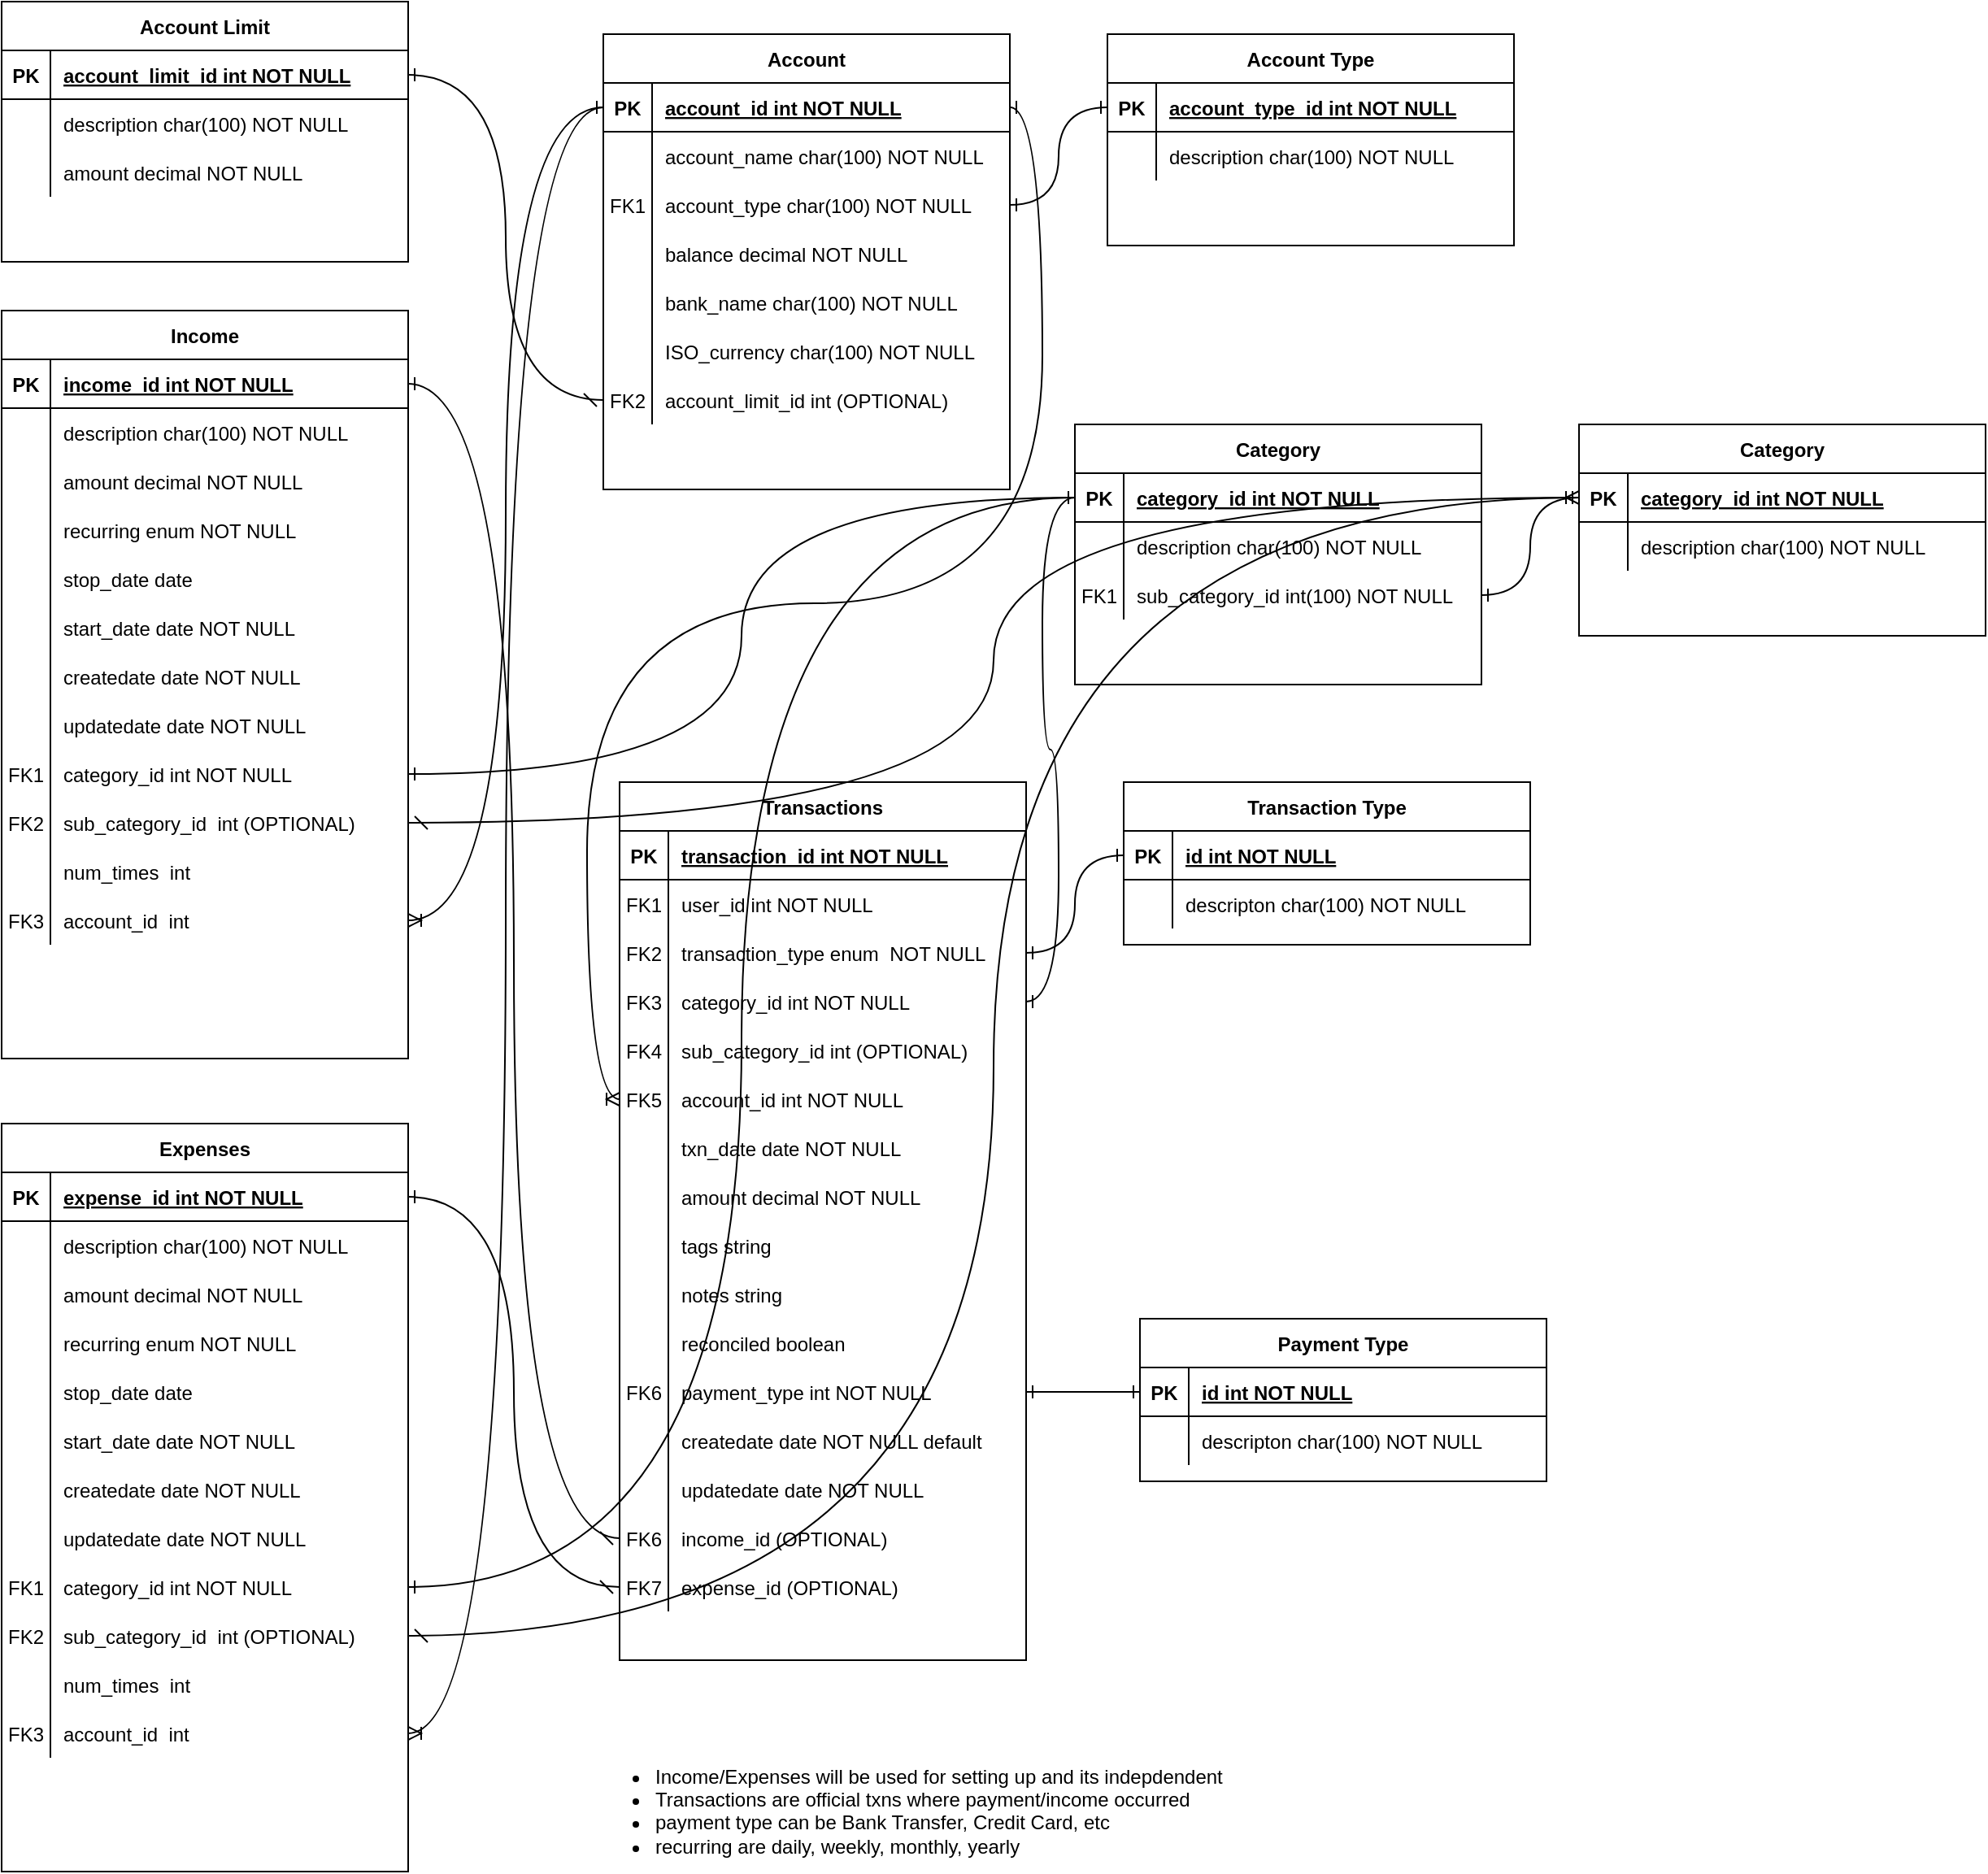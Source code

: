 <mxfile version="25.0.3">
  <diagram id="R2lEEEUBdFMjLlhIrx00" name="Page-1">
    <mxGraphModel dx="1194" dy="772" grid="1" gridSize="10" guides="1" tooltips="1" connect="1" arrows="1" fold="1" page="1" pageScale="1" pageWidth="850" pageHeight="1100" math="0" shadow="0" extFonts="Permanent Marker^https://fonts.googleapis.com/css?family=Permanent+Marker">
      <root>
        <mxCell id="0" />
        <mxCell id="1" parent="0" />
        <mxCell id="mBPnkxKKCFtXmlQn4-FQ-37" value="Transactions" style="shape=table;startSize=30;container=1;collapsible=1;childLayout=tableLayout;fixedRows=1;rowLines=0;fontStyle=1;align=center;resizeLast=1;" vertex="1" parent="1">
          <mxGeometry x="460" y="500" width="250" height="540" as="geometry" />
        </mxCell>
        <mxCell id="mBPnkxKKCFtXmlQn4-FQ-38" value="" style="shape=partialRectangle;collapsible=0;dropTarget=0;pointerEvents=0;fillColor=none;points=[[0,0.5],[1,0.5]];portConstraint=eastwest;top=0;left=0;right=0;bottom=1;" vertex="1" parent="mBPnkxKKCFtXmlQn4-FQ-37">
          <mxGeometry y="30" width="250" height="30" as="geometry" />
        </mxCell>
        <mxCell id="mBPnkxKKCFtXmlQn4-FQ-39" value="PK" style="shape=partialRectangle;overflow=hidden;connectable=0;fillColor=none;top=0;left=0;bottom=0;right=0;fontStyle=1;" vertex="1" parent="mBPnkxKKCFtXmlQn4-FQ-38">
          <mxGeometry width="30" height="30" as="geometry">
            <mxRectangle width="30" height="30" as="alternateBounds" />
          </mxGeometry>
        </mxCell>
        <mxCell id="mBPnkxKKCFtXmlQn4-FQ-40" value="transaction_id int NOT NULL " style="shape=partialRectangle;overflow=hidden;connectable=0;fillColor=none;top=0;left=0;bottom=0;right=0;align=left;spacingLeft=6;fontStyle=5;" vertex="1" parent="mBPnkxKKCFtXmlQn4-FQ-38">
          <mxGeometry x="30" width="220" height="30" as="geometry">
            <mxRectangle width="220" height="30" as="alternateBounds" />
          </mxGeometry>
        </mxCell>
        <mxCell id="mBPnkxKKCFtXmlQn4-FQ-41" value="" style="shape=partialRectangle;collapsible=0;dropTarget=0;pointerEvents=0;fillColor=none;points=[[0,0.5],[1,0.5]];portConstraint=eastwest;top=0;left=0;right=0;bottom=0;" vertex="1" parent="mBPnkxKKCFtXmlQn4-FQ-37">
          <mxGeometry y="60" width="250" height="30" as="geometry" />
        </mxCell>
        <mxCell id="mBPnkxKKCFtXmlQn4-FQ-42" value="FK1" style="shape=partialRectangle;overflow=hidden;connectable=0;fillColor=none;top=0;left=0;bottom=0;right=0;" vertex="1" parent="mBPnkxKKCFtXmlQn4-FQ-41">
          <mxGeometry width="30" height="30" as="geometry">
            <mxRectangle width="30" height="30" as="alternateBounds" />
          </mxGeometry>
        </mxCell>
        <mxCell id="mBPnkxKKCFtXmlQn4-FQ-43" value="user_id int NOT NULL" style="shape=partialRectangle;overflow=hidden;connectable=0;fillColor=none;top=0;left=0;bottom=0;right=0;align=left;spacingLeft=6;" vertex="1" parent="mBPnkxKKCFtXmlQn4-FQ-41">
          <mxGeometry x="30" width="220" height="30" as="geometry">
            <mxRectangle width="220" height="30" as="alternateBounds" />
          </mxGeometry>
        </mxCell>
        <mxCell id="mBPnkxKKCFtXmlQn4-FQ-44" value="" style="shape=partialRectangle;collapsible=0;dropTarget=0;pointerEvents=0;fillColor=none;points=[[0,0.5],[1,0.5]];portConstraint=eastwest;top=0;left=0;right=0;bottom=0;" vertex="1" parent="mBPnkxKKCFtXmlQn4-FQ-37">
          <mxGeometry y="90" width="250" height="30" as="geometry" />
        </mxCell>
        <mxCell id="mBPnkxKKCFtXmlQn4-FQ-45" value="FK2" style="shape=partialRectangle;overflow=hidden;connectable=0;fillColor=none;top=0;left=0;bottom=0;right=0;" vertex="1" parent="mBPnkxKKCFtXmlQn4-FQ-44">
          <mxGeometry width="30" height="30" as="geometry">
            <mxRectangle width="30" height="30" as="alternateBounds" />
          </mxGeometry>
        </mxCell>
        <mxCell id="mBPnkxKKCFtXmlQn4-FQ-46" value="transaction_type enum  NOT NULL" style="shape=partialRectangle;overflow=hidden;connectable=0;fillColor=none;top=0;left=0;bottom=0;right=0;align=left;spacingLeft=6;" vertex="1" parent="mBPnkxKKCFtXmlQn4-FQ-44">
          <mxGeometry x="30" width="220" height="30" as="geometry">
            <mxRectangle width="220" height="30" as="alternateBounds" />
          </mxGeometry>
        </mxCell>
        <mxCell id="mBPnkxKKCFtXmlQn4-FQ-47" value="" style="shape=partialRectangle;collapsible=0;dropTarget=0;pointerEvents=0;fillColor=none;points=[[0,0.5],[1,0.5]];portConstraint=eastwest;top=0;left=0;right=0;bottom=0;" vertex="1" parent="mBPnkxKKCFtXmlQn4-FQ-37">
          <mxGeometry y="120" width="250" height="30" as="geometry" />
        </mxCell>
        <mxCell id="mBPnkxKKCFtXmlQn4-FQ-48" value="FK3" style="shape=partialRectangle;overflow=hidden;connectable=0;fillColor=none;top=0;left=0;bottom=0;right=0;" vertex="1" parent="mBPnkxKKCFtXmlQn4-FQ-47">
          <mxGeometry width="30" height="30" as="geometry">
            <mxRectangle width="30" height="30" as="alternateBounds" />
          </mxGeometry>
        </mxCell>
        <mxCell id="mBPnkxKKCFtXmlQn4-FQ-49" value="category_id int NOT NULL" style="shape=partialRectangle;overflow=hidden;connectable=0;fillColor=none;top=0;left=0;bottom=0;right=0;align=left;spacingLeft=6;" vertex="1" parent="mBPnkxKKCFtXmlQn4-FQ-47">
          <mxGeometry x="30" width="220" height="30" as="geometry">
            <mxRectangle width="220" height="30" as="alternateBounds" />
          </mxGeometry>
        </mxCell>
        <mxCell id="mBPnkxKKCFtXmlQn4-FQ-50" value="" style="shape=partialRectangle;collapsible=0;dropTarget=0;pointerEvents=0;fillColor=none;points=[[0,0.5],[1,0.5]];portConstraint=eastwest;top=0;left=0;right=0;bottom=0;" vertex="1" parent="mBPnkxKKCFtXmlQn4-FQ-37">
          <mxGeometry y="150" width="250" height="30" as="geometry" />
        </mxCell>
        <mxCell id="mBPnkxKKCFtXmlQn4-FQ-51" value="FK4" style="shape=partialRectangle;overflow=hidden;connectable=0;fillColor=none;top=0;left=0;bottom=0;right=0;" vertex="1" parent="mBPnkxKKCFtXmlQn4-FQ-50">
          <mxGeometry width="30" height="30" as="geometry">
            <mxRectangle width="30" height="30" as="alternateBounds" />
          </mxGeometry>
        </mxCell>
        <mxCell id="mBPnkxKKCFtXmlQn4-FQ-52" value="sub_category_id int (OPTIONAL)" style="shape=partialRectangle;overflow=hidden;connectable=0;fillColor=none;top=0;left=0;bottom=0;right=0;align=left;spacingLeft=6;" vertex="1" parent="mBPnkxKKCFtXmlQn4-FQ-50">
          <mxGeometry x="30" width="220" height="30" as="geometry">
            <mxRectangle width="220" height="30" as="alternateBounds" />
          </mxGeometry>
        </mxCell>
        <mxCell id="mBPnkxKKCFtXmlQn4-FQ-53" value="" style="shape=partialRectangle;collapsible=0;dropTarget=0;pointerEvents=0;fillColor=none;points=[[0,0.5],[1,0.5]];portConstraint=eastwest;top=0;left=0;right=0;bottom=0;" vertex="1" parent="mBPnkxKKCFtXmlQn4-FQ-37">
          <mxGeometry y="180" width="250" height="30" as="geometry" />
        </mxCell>
        <mxCell id="mBPnkxKKCFtXmlQn4-FQ-54" value="FK5" style="shape=partialRectangle;overflow=hidden;connectable=0;fillColor=none;top=0;left=0;bottom=0;right=0;" vertex="1" parent="mBPnkxKKCFtXmlQn4-FQ-53">
          <mxGeometry width="30" height="30" as="geometry">
            <mxRectangle width="30" height="30" as="alternateBounds" />
          </mxGeometry>
        </mxCell>
        <mxCell id="mBPnkxKKCFtXmlQn4-FQ-55" value="account_id int NOT NULL" style="shape=partialRectangle;overflow=hidden;connectable=0;fillColor=none;top=0;left=0;bottom=0;right=0;align=left;spacingLeft=6;" vertex="1" parent="mBPnkxKKCFtXmlQn4-FQ-53">
          <mxGeometry x="30" width="220" height="30" as="geometry">
            <mxRectangle width="220" height="30" as="alternateBounds" />
          </mxGeometry>
        </mxCell>
        <mxCell id="mBPnkxKKCFtXmlQn4-FQ-56" value="" style="shape=partialRectangle;collapsible=0;dropTarget=0;pointerEvents=0;fillColor=none;points=[[0,0.5],[1,0.5]];portConstraint=eastwest;top=0;left=0;right=0;bottom=0;" vertex="1" parent="mBPnkxKKCFtXmlQn4-FQ-37">
          <mxGeometry y="210" width="250" height="30" as="geometry" />
        </mxCell>
        <mxCell id="mBPnkxKKCFtXmlQn4-FQ-57" value="" style="shape=partialRectangle;overflow=hidden;connectable=0;fillColor=none;top=0;left=0;bottom=0;right=0;" vertex="1" parent="mBPnkxKKCFtXmlQn4-FQ-56">
          <mxGeometry width="30" height="30" as="geometry">
            <mxRectangle width="30" height="30" as="alternateBounds" />
          </mxGeometry>
        </mxCell>
        <mxCell id="mBPnkxKKCFtXmlQn4-FQ-58" value="txn_date date NOT NULL" style="shape=partialRectangle;overflow=hidden;connectable=0;fillColor=none;top=0;left=0;bottom=0;right=0;align=left;spacingLeft=6;" vertex="1" parent="mBPnkxKKCFtXmlQn4-FQ-56">
          <mxGeometry x="30" width="220" height="30" as="geometry">
            <mxRectangle width="220" height="30" as="alternateBounds" />
          </mxGeometry>
        </mxCell>
        <mxCell id="mBPnkxKKCFtXmlQn4-FQ-59" value="" style="shape=partialRectangle;collapsible=0;dropTarget=0;pointerEvents=0;fillColor=none;points=[[0,0.5],[1,0.5]];portConstraint=eastwest;top=0;left=0;right=0;bottom=0;" vertex="1" parent="mBPnkxKKCFtXmlQn4-FQ-37">
          <mxGeometry y="240" width="250" height="30" as="geometry" />
        </mxCell>
        <mxCell id="mBPnkxKKCFtXmlQn4-FQ-60" value="" style="shape=partialRectangle;overflow=hidden;connectable=0;fillColor=none;top=0;left=0;bottom=0;right=0;" vertex="1" parent="mBPnkxKKCFtXmlQn4-FQ-59">
          <mxGeometry width="30" height="30" as="geometry">
            <mxRectangle width="30" height="30" as="alternateBounds" />
          </mxGeometry>
        </mxCell>
        <mxCell id="mBPnkxKKCFtXmlQn4-FQ-61" value="amount decimal NOT NULL" style="shape=partialRectangle;overflow=hidden;connectable=0;fillColor=none;top=0;left=0;bottom=0;right=0;align=left;spacingLeft=6;" vertex="1" parent="mBPnkxKKCFtXmlQn4-FQ-59">
          <mxGeometry x="30" width="220" height="30" as="geometry">
            <mxRectangle width="220" height="30" as="alternateBounds" />
          </mxGeometry>
        </mxCell>
        <mxCell id="mBPnkxKKCFtXmlQn4-FQ-62" value="" style="shape=partialRectangle;collapsible=0;dropTarget=0;pointerEvents=0;fillColor=none;points=[[0,0.5],[1,0.5]];portConstraint=eastwest;top=0;left=0;right=0;bottom=0;" vertex="1" parent="mBPnkxKKCFtXmlQn4-FQ-37">
          <mxGeometry y="270" width="250" height="30" as="geometry" />
        </mxCell>
        <mxCell id="mBPnkxKKCFtXmlQn4-FQ-63" value="" style="shape=partialRectangle;overflow=hidden;connectable=0;fillColor=none;top=0;left=0;bottom=0;right=0;" vertex="1" parent="mBPnkxKKCFtXmlQn4-FQ-62">
          <mxGeometry width="30" height="30" as="geometry">
            <mxRectangle width="30" height="30" as="alternateBounds" />
          </mxGeometry>
        </mxCell>
        <mxCell id="mBPnkxKKCFtXmlQn4-FQ-64" value="tags string" style="shape=partialRectangle;overflow=hidden;connectable=0;fillColor=none;top=0;left=0;bottom=0;right=0;align=left;spacingLeft=6;" vertex="1" parent="mBPnkxKKCFtXmlQn4-FQ-62">
          <mxGeometry x="30" width="220" height="30" as="geometry">
            <mxRectangle width="220" height="30" as="alternateBounds" />
          </mxGeometry>
        </mxCell>
        <mxCell id="mBPnkxKKCFtXmlQn4-FQ-65" value="" style="shape=partialRectangle;collapsible=0;dropTarget=0;pointerEvents=0;fillColor=none;points=[[0,0.5],[1,0.5]];portConstraint=eastwest;top=0;left=0;right=0;bottom=0;" vertex="1" parent="mBPnkxKKCFtXmlQn4-FQ-37">
          <mxGeometry y="300" width="250" height="30" as="geometry" />
        </mxCell>
        <mxCell id="mBPnkxKKCFtXmlQn4-FQ-66" value="" style="shape=partialRectangle;overflow=hidden;connectable=0;fillColor=none;top=0;left=0;bottom=0;right=0;" vertex="1" parent="mBPnkxKKCFtXmlQn4-FQ-65">
          <mxGeometry width="30" height="30" as="geometry">
            <mxRectangle width="30" height="30" as="alternateBounds" />
          </mxGeometry>
        </mxCell>
        <mxCell id="mBPnkxKKCFtXmlQn4-FQ-67" value="notes string" style="shape=partialRectangle;overflow=hidden;connectable=0;fillColor=none;top=0;left=0;bottom=0;right=0;align=left;spacingLeft=6;" vertex="1" parent="mBPnkxKKCFtXmlQn4-FQ-65">
          <mxGeometry x="30" width="220" height="30" as="geometry">
            <mxRectangle width="220" height="30" as="alternateBounds" />
          </mxGeometry>
        </mxCell>
        <mxCell id="mBPnkxKKCFtXmlQn4-FQ-104" value="" style="shape=partialRectangle;collapsible=0;dropTarget=0;pointerEvents=0;fillColor=none;points=[[0,0.5],[1,0.5]];portConstraint=eastwest;top=0;left=0;right=0;bottom=0;" vertex="1" parent="mBPnkxKKCFtXmlQn4-FQ-37">
          <mxGeometry y="330" width="250" height="30" as="geometry" />
        </mxCell>
        <mxCell id="mBPnkxKKCFtXmlQn4-FQ-105" value="" style="shape=partialRectangle;overflow=hidden;connectable=0;fillColor=none;top=0;left=0;bottom=0;right=0;" vertex="1" parent="mBPnkxKKCFtXmlQn4-FQ-104">
          <mxGeometry width="30" height="30" as="geometry">
            <mxRectangle width="30" height="30" as="alternateBounds" />
          </mxGeometry>
        </mxCell>
        <mxCell id="mBPnkxKKCFtXmlQn4-FQ-106" value="reconciled boolean" style="shape=partialRectangle;overflow=hidden;connectable=0;fillColor=none;top=0;left=0;bottom=0;right=0;align=left;spacingLeft=6;" vertex="1" parent="mBPnkxKKCFtXmlQn4-FQ-104">
          <mxGeometry x="30" width="220" height="30" as="geometry">
            <mxRectangle width="220" height="30" as="alternateBounds" />
          </mxGeometry>
        </mxCell>
        <mxCell id="mBPnkxKKCFtXmlQn4-FQ-123" value="" style="shape=partialRectangle;collapsible=0;dropTarget=0;pointerEvents=0;fillColor=none;points=[[0,0.5],[1,0.5]];portConstraint=eastwest;top=0;left=0;right=0;bottom=0;" vertex="1" parent="mBPnkxKKCFtXmlQn4-FQ-37">
          <mxGeometry y="360" width="250" height="30" as="geometry" />
        </mxCell>
        <mxCell id="mBPnkxKKCFtXmlQn4-FQ-124" value="FK6" style="shape=partialRectangle;overflow=hidden;connectable=0;fillColor=none;top=0;left=0;bottom=0;right=0;" vertex="1" parent="mBPnkxKKCFtXmlQn4-FQ-123">
          <mxGeometry width="30" height="30" as="geometry">
            <mxRectangle width="30" height="30" as="alternateBounds" />
          </mxGeometry>
        </mxCell>
        <mxCell id="mBPnkxKKCFtXmlQn4-FQ-125" value="payment_type int NOT NULL" style="shape=partialRectangle;overflow=hidden;connectable=0;fillColor=none;top=0;left=0;bottom=0;right=0;align=left;spacingLeft=6;" vertex="1" parent="mBPnkxKKCFtXmlQn4-FQ-123">
          <mxGeometry x="30" width="220" height="30" as="geometry">
            <mxRectangle width="220" height="30" as="alternateBounds" />
          </mxGeometry>
        </mxCell>
        <mxCell id="mBPnkxKKCFtXmlQn4-FQ-140" value="" style="shape=partialRectangle;collapsible=0;dropTarget=0;pointerEvents=0;fillColor=none;points=[[0,0.5],[1,0.5]];portConstraint=eastwest;top=0;left=0;right=0;bottom=0;" vertex="1" parent="mBPnkxKKCFtXmlQn4-FQ-37">
          <mxGeometry y="390" width="250" height="30" as="geometry" />
        </mxCell>
        <mxCell id="mBPnkxKKCFtXmlQn4-FQ-141" value="" style="shape=partialRectangle;overflow=hidden;connectable=0;fillColor=none;top=0;left=0;bottom=0;right=0;" vertex="1" parent="mBPnkxKKCFtXmlQn4-FQ-140">
          <mxGeometry width="30" height="30" as="geometry">
            <mxRectangle width="30" height="30" as="alternateBounds" />
          </mxGeometry>
        </mxCell>
        <mxCell id="mBPnkxKKCFtXmlQn4-FQ-142" value="createdate date NOT NULL default" style="shape=partialRectangle;overflow=hidden;connectable=0;fillColor=none;top=0;left=0;bottom=0;right=0;align=left;spacingLeft=6;" vertex="1" parent="mBPnkxKKCFtXmlQn4-FQ-140">
          <mxGeometry x="30" width="220" height="30" as="geometry">
            <mxRectangle width="220" height="30" as="alternateBounds" />
          </mxGeometry>
        </mxCell>
        <mxCell id="mBPnkxKKCFtXmlQn4-FQ-143" value="" style="shape=partialRectangle;collapsible=0;dropTarget=0;pointerEvents=0;fillColor=none;points=[[0,0.5],[1,0.5]];portConstraint=eastwest;top=0;left=0;right=0;bottom=0;" vertex="1" parent="mBPnkxKKCFtXmlQn4-FQ-37">
          <mxGeometry y="420" width="250" height="30" as="geometry" />
        </mxCell>
        <mxCell id="mBPnkxKKCFtXmlQn4-FQ-144" value="" style="shape=partialRectangle;overflow=hidden;connectable=0;fillColor=none;top=0;left=0;bottom=0;right=0;" vertex="1" parent="mBPnkxKKCFtXmlQn4-FQ-143">
          <mxGeometry width="30" height="30" as="geometry">
            <mxRectangle width="30" height="30" as="alternateBounds" />
          </mxGeometry>
        </mxCell>
        <mxCell id="mBPnkxKKCFtXmlQn4-FQ-145" value="updatedate date NOT NULL " style="shape=partialRectangle;overflow=hidden;connectable=0;fillColor=none;top=0;left=0;bottom=0;right=0;align=left;spacingLeft=6;" vertex="1" parent="mBPnkxKKCFtXmlQn4-FQ-143">
          <mxGeometry x="30" width="220" height="30" as="geometry">
            <mxRectangle width="220" height="30" as="alternateBounds" />
          </mxGeometry>
        </mxCell>
        <mxCell id="mBPnkxKKCFtXmlQn4-FQ-161" value="" style="shape=partialRectangle;collapsible=0;dropTarget=0;pointerEvents=0;fillColor=none;points=[[0,0.5],[1,0.5]];portConstraint=eastwest;top=0;left=0;right=0;bottom=0;" vertex="1" parent="mBPnkxKKCFtXmlQn4-FQ-37">
          <mxGeometry y="450" width="250" height="30" as="geometry" />
        </mxCell>
        <mxCell id="mBPnkxKKCFtXmlQn4-FQ-162" value="FK6" style="shape=partialRectangle;overflow=hidden;connectable=0;fillColor=none;top=0;left=0;bottom=0;right=0;" vertex="1" parent="mBPnkxKKCFtXmlQn4-FQ-161">
          <mxGeometry width="30" height="30" as="geometry">
            <mxRectangle width="30" height="30" as="alternateBounds" />
          </mxGeometry>
        </mxCell>
        <mxCell id="mBPnkxKKCFtXmlQn4-FQ-163" value="income_id (OPTIONAL) " style="shape=partialRectangle;overflow=hidden;connectable=0;fillColor=none;top=0;left=0;bottom=0;right=0;align=left;spacingLeft=6;" vertex="1" parent="mBPnkxKKCFtXmlQn4-FQ-161">
          <mxGeometry x="30" width="220" height="30" as="geometry">
            <mxRectangle width="220" height="30" as="alternateBounds" />
          </mxGeometry>
        </mxCell>
        <mxCell id="mBPnkxKKCFtXmlQn4-FQ-164" value="" style="shape=partialRectangle;collapsible=0;dropTarget=0;pointerEvents=0;fillColor=none;points=[[0,0.5],[1,0.5]];portConstraint=eastwest;top=0;left=0;right=0;bottom=0;" vertex="1" parent="mBPnkxKKCFtXmlQn4-FQ-37">
          <mxGeometry y="480" width="250" height="30" as="geometry" />
        </mxCell>
        <mxCell id="mBPnkxKKCFtXmlQn4-FQ-165" value="FK7" style="shape=partialRectangle;overflow=hidden;connectable=0;fillColor=none;top=0;left=0;bottom=0;right=0;" vertex="1" parent="mBPnkxKKCFtXmlQn4-FQ-164">
          <mxGeometry width="30" height="30" as="geometry">
            <mxRectangle width="30" height="30" as="alternateBounds" />
          </mxGeometry>
        </mxCell>
        <mxCell id="mBPnkxKKCFtXmlQn4-FQ-166" value="expense_id (OPTIONAL) " style="shape=partialRectangle;overflow=hidden;connectable=0;fillColor=none;top=0;left=0;bottom=0;right=0;align=left;spacingLeft=6;" vertex="1" parent="mBPnkxKKCFtXmlQn4-FQ-164">
          <mxGeometry x="30" width="220" height="30" as="geometry">
            <mxRectangle width="220" height="30" as="alternateBounds" />
          </mxGeometry>
        </mxCell>
        <mxCell id="mBPnkxKKCFtXmlQn4-FQ-75" value="Account" style="shape=table;startSize=30;container=1;collapsible=1;childLayout=tableLayout;fixedRows=1;rowLines=0;fontStyle=1;align=center;resizeLast=1;" vertex="1" parent="1">
          <mxGeometry x="450" y="40" width="250" height="280" as="geometry" />
        </mxCell>
        <mxCell id="mBPnkxKKCFtXmlQn4-FQ-76" value="" style="shape=partialRectangle;collapsible=0;dropTarget=0;pointerEvents=0;fillColor=none;points=[[0,0.5],[1,0.5]];portConstraint=eastwest;top=0;left=0;right=0;bottom=1;" vertex="1" parent="mBPnkxKKCFtXmlQn4-FQ-75">
          <mxGeometry y="30" width="250" height="30" as="geometry" />
        </mxCell>
        <mxCell id="mBPnkxKKCFtXmlQn4-FQ-77" value="PK" style="shape=partialRectangle;overflow=hidden;connectable=0;fillColor=none;top=0;left=0;bottom=0;right=0;fontStyle=1;" vertex="1" parent="mBPnkxKKCFtXmlQn4-FQ-76">
          <mxGeometry width="30" height="30" as="geometry">
            <mxRectangle width="30" height="30" as="alternateBounds" />
          </mxGeometry>
        </mxCell>
        <mxCell id="mBPnkxKKCFtXmlQn4-FQ-78" value="account_id int NOT NULL " style="shape=partialRectangle;overflow=hidden;connectable=0;fillColor=none;top=0;left=0;bottom=0;right=0;align=left;spacingLeft=6;fontStyle=5;" vertex="1" parent="mBPnkxKKCFtXmlQn4-FQ-76">
          <mxGeometry x="30" width="220" height="30" as="geometry">
            <mxRectangle width="220" height="30" as="alternateBounds" />
          </mxGeometry>
        </mxCell>
        <mxCell id="mBPnkxKKCFtXmlQn4-FQ-79" value="" style="shape=partialRectangle;collapsible=0;dropTarget=0;pointerEvents=0;fillColor=none;points=[[0,0.5],[1,0.5]];portConstraint=eastwest;top=0;left=0;right=0;bottom=0;" vertex="1" parent="mBPnkxKKCFtXmlQn4-FQ-75">
          <mxGeometry y="60" width="250" height="30" as="geometry" />
        </mxCell>
        <mxCell id="mBPnkxKKCFtXmlQn4-FQ-80" value="" style="shape=partialRectangle;overflow=hidden;connectable=0;fillColor=none;top=0;left=0;bottom=0;right=0;" vertex="1" parent="mBPnkxKKCFtXmlQn4-FQ-79">
          <mxGeometry width="30" height="30" as="geometry">
            <mxRectangle width="30" height="30" as="alternateBounds" />
          </mxGeometry>
        </mxCell>
        <mxCell id="mBPnkxKKCFtXmlQn4-FQ-81" value="account_name char(100) NOT NULL" style="shape=partialRectangle;overflow=hidden;connectable=0;fillColor=none;top=0;left=0;bottom=0;right=0;align=left;spacingLeft=6;" vertex="1" parent="mBPnkxKKCFtXmlQn4-FQ-79">
          <mxGeometry x="30" width="220" height="30" as="geometry">
            <mxRectangle width="220" height="30" as="alternateBounds" />
          </mxGeometry>
        </mxCell>
        <mxCell id="mBPnkxKKCFtXmlQn4-FQ-223" value="" style="shape=partialRectangle;collapsible=0;dropTarget=0;pointerEvents=0;fillColor=none;points=[[0,0.5],[1,0.5]];portConstraint=eastwest;top=0;left=0;right=0;bottom=0;" vertex="1" parent="mBPnkxKKCFtXmlQn4-FQ-75">
          <mxGeometry y="90" width="250" height="30" as="geometry" />
        </mxCell>
        <mxCell id="mBPnkxKKCFtXmlQn4-FQ-224" value="FK1" style="shape=partialRectangle;overflow=hidden;connectable=0;fillColor=none;top=0;left=0;bottom=0;right=0;" vertex="1" parent="mBPnkxKKCFtXmlQn4-FQ-223">
          <mxGeometry width="30" height="30" as="geometry">
            <mxRectangle width="30" height="30" as="alternateBounds" />
          </mxGeometry>
        </mxCell>
        <mxCell id="mBPnkxKKCFtXmlQn4-FQ-225" value="account_type char(100) NOT NULL" style="shape=partialRectangle;overflow=hidden;connectable=0;fillColor=none;top=0;left=0;bottom=0;right=0;align=left;spacingLeft=6;" vertex="1" parent="mBPnkxKKCFtXmlQn4-FQ-223">
          <mxGeometry x="30" width="220" height="30" as="geometry">
            <mxRectangle width="220" height="30" as="alternateBounds" />
          </mxGeometry>
        </mxCell>
        <mxCell id="mBPnkxKKCFtXmlQn4-FQ-236" value="" style="shape=partialRectangle;collapsible=0;dropTarget=0;pointerEvents=0;fillColor=none;points=[[0,0.5],[1,0.5]];portConstraint=eastwest;top=0;left=0;right=0;bottom=0;" vertex="1" parent="mBPnkxKKCFtXmlQn4-FQ-75">
          <mxGeometry y="120" width="250" height="30" as="geometry" />
        </mxCell>
        <mxCell id="mBPnkxKKCFtXmlQn4-FQ-237" value="" style="shape=partialRectangle;overflow=hidden;connectable=0;fillColor=none;top=0;left=0;bottom=0;right=0;" vertex="1" parent="mBPnkxKKCFtXmlQn4-FQ-236">
          <mxGeometry width="30" height="30" as="geometry">
            <mxRectangle width="30" height="30" as="alternateBounds" />
          </mxGeometry>
        </mxCell>
        <mxCell id="mBPnkxKKCFtXmlQn4-FQ-238" value="balance decimal NOT NULL" style="shape=partialRectangle;overflow=hidden;connectable=0;fillColor=none;top=0;left=0;bottom=0;right=0;align=left;spacingLeft=6;" vertex="1" parent="mBPnkxKKCFtXmlQn4-FQ-236">
          <mxGeometry x="30" width="220" height="30" as="geometry">
            <mxRectangle width="220" height="30" as="alternateBounds" />
          </mxGeometry>
        </mxCell>
        <mxCell id="mBPnkxKKCFtXmlQn4-FQ-239" value="" style="shape=partialRectangle;collapsible=0;dropTarget=0;pointerEvents=0;fillColor=none;points=[[0,0.5],[1,0.5]];portConstraint=eastwest;top=0;left=0;right=0;bottom=0;" vertex="1" parent="mBPnkxKKCFtXmlQn4-FQ-75">
          <mxGeometry y="150" width="250" height="30" as="geometry" />
        </mxCell>
        <mxCell id="mBPnkxKKCFtXmlQn4-FQ-240" value="" style="shape=partialRectangle;overflow=hidden;connectable=0;fillColor=none;top=0;left=0;bottom=0;right=0;" vertex="1" parent="mBPnkxKKCFtXmlQn4-FQ-239">
          <mxGeometry width="30" height="30" as="geometry">
            <mxRectangle width="30" height="30" as="alternateBounds" />
          </mxGeometry>
        </mxCell>
        <mxCell id="mBPnkxKKCFtXmlQn4-FQ-241" value="bank_name char(100) NOT NULL" style="shape=partialRectangle;overflow=hidden;connectable=0;fillColor=none;top=0;left=0;bottom=0;right=0;align=left;spacingLeft=6;" vertex="1" parent="mBPnkxKKCFtXmlQn4-FQ-239">
          <mxGeometry x="30" width="220" height="30" as="geometry">
            <mxRectangle width="220" height="30" as="alternateBounds" />
          </mxGeometry>
        </mxCell>
        <mxCell id="mBPnkxKKCFtXmlQn4-FQ-242" value="" style="shape=partialRectangle;collapsible=0;dropTarget=0;pointerEvents=0;fillColor=none;points=[[0,0.5],[1,0.5]];portConstraint=eastwest;top=0;left=0;right=0;bottom=0;" vertex="1" parent="mBPnkxKKCFtXmlQn4-FQ-75">
          <mxGeometry y="180" width="250" height="30" as="geometry" />
        </mxCell>
        <mxCell id="mBPnkxKKCFtXmlQn4-FQ-243" value="" style="shape=partialRectangle;overflow=hidden;connectable=0;fillColor=none;top=0;left=0;bottom=0;right=0;" vertex="1" parent="mBPnkxKKCFtXmlQn4-FQ-242">
          <mxGeometry width="30" height="30" as="geometry">
            <mxRectangle width="30" height="30" as="alternateBounds" />
          </mxGeometry>
        </mxCell>
        <mxCell id="mBPnkxKKCFtXmlQn4-FQ-244" value="ISO_currency char(100) NOT NULL" style="shape=partialRectangle;overflow=hidden;connectable=0;fillColor=none;top=0;left=0;bottom=0;right=0;align=left;spacingLeft=6;" vertex="1" parent="mBPnkxKKCFtXmlQn4-FQ-242">
          <mxGeometry x="30" width="220" height="30" as="geometry">
            <mxRectangle width="220" height="30" as="alternateBounds" />
          </mxGeometry>
        </mxCell>
        <mxCell id="mBPnkxKKCFtXmlQn4-FQ-287" value="" style="shape=partialRectangle;collapsible=0;dropTarget=0;pointerEvents=0;fillColor=none;points=[[0,0.5],[1,0.5]];portConstraint=eastwest;top=0;left=0;right=0;bottom=0;" vertex="1" parent="mBPnkxKKCFtXmlQn4-FQ-75">
          <mxGeometry y="210" width="250" height="30" as="geometry" />
        </mxCell>
        <mxCell id="mBPnkxKKCFtXmlQn4-FQ-288" value="FK2" style="shape=partialRectangle;overflow=hidden;connectable=0;fillColor=none;top=0;left=0;bottom=0;right=0;" vertex="1" parent="mBPnkxKKCFtXmlQn4-FQ-287">
          <mxGeometry width="30" height="30" as="geometry">
            <mxRectangle width="30" height="30" as="alternateBounds" />
          </mxGeometry>
        </mxCell>
        <mxCell id="mBPnkxKKCFtXmlQn4-FQ-289" value="account_limit_id int (OPTIONAL)" style="shape=partialRectangle;overflow=hidden;connectable=0;fillColor=none;top=0;left=0;bottom=0;right=0;align=left;spacingLeft=6;" vertex="1" parent="mBPnkxKKCFtXmlQn4-FQ-287">
          <mxGeometry x="30" width="220" height="30" as="geometry">
            <mxRectangle width="220" height="30" as="alternateBounds" />
          </mxGeometry>
        </mxCell>
        <mxCell id="mBPnkxKKCFtXmlQn4-FQ-89" value="Transaction Type" style="shape=table;startSize=30;container=1;collapsible=1;childLayout=tableLayout;fixedRows=1;rowLines=0;fontStyle=1;align=center;resizeLast=1;" vertex="1" parent="1">
          <mxGeometry x="770" y="500" width="250" height="100" as="geometry" />
        </mxCell>
        <mxCell id="mBPnkxKKCFtXmlQn4-FQ-90" value="" style="shape=partialRectangle;collapsible=0;dropTarget=0;pointerEvents=0;fillColor=none;points=[[0,0.5],[1,0.5]];portConstraint=eastwest;top=0;left=0;right=0;bottom=1;" vertex="1" parent="mBPnkxKKCFtXmlQn4-FQ-89">
          <mxGeometry y="30" width="250" height="30" as="geometry" />
        </mxCell>
        <mxCell id="mBPnkxKKCFtXmlQn4-FQ-91" value="PK" style="shape=partialRectangle;overflow=hidden;connectable=0;fillColor=none;top=0;left=0;bottom=0;right=0;fontStyle=1;" vertex="1" parent="mBPnkxKKCFtXmlQn4-FQ-90">
          <mxGeometry width="30" height="30" as="geometry">
            <mxRectangle width="30" height="30" as="alternateBounds" />
          </mxGeometry>
        </mxCell>
        <mxCell id="mBPnkxKKCFtXmlQn4-FQ-92" value="id int NOT NULL " style="shape=partialRectangle;overflow=hidden;connectable=0;fillColor=none;top=0;left=0;bottom=0;right=0;align=left;spacingLeft=6;fontStyle=5;" vertex="1" parent="mBPnkxKKCFtXmlQn4-FQ-90">
          <mxGeometry x="30" width="220" height="30" as="geometry">
            <mxRectangle width="220" height="30" as="alternateBounds" />
          </mxGeometry>
        </mxCell>
        <mxCell id="mBPnkxKKCFtXmlQn4-FQ-93" value="" style="shape=partialRectangle;collapsible=0;dropTarget=0;pointerEvents=0;fillColor=none;points=[[0,0.5],[1,0.5]];portConstraint=eastwest;top=0;left=0;right=0;bottom=0;" vertex="1" parent="mBPnkxKKCFtXmlQn4-FQ-89">
          <mxGeometry y="60" width="250" height="30" as="geometry" />
        </mxCell>
        <mxCell id="mBPnkxKKCFtXmlQn4-FQ-94" value="" style="shape=partialRectangle;overflow=hidden;connectable=0;fillColor=none;top=0;left=0;bottom=0;right=0;" vertex="1" parent="mBPnkxKKCFtXmlQn4-FQ-93">
          <mxGeometry width="30" height="30" as="geometry">
            <mxRectangle width="30" height="30" as="alternateBounds" />
          </mxGeometry>
        </mxCell>
        <mxCell id="mBPnkxKKCFtXmlQn4-FQ-95" value="descripton char(100) NOT NULL" style="shape=partialRectangle;overflow=hidden;connectable=0;fillColor=none;top=0;left=0;bottom=0;right=0;align=left;spacingLeft=6;" vertex="1" parent="mBPnkxKKCFtXmlQn4-FQ-93">
          <mxGeometry x="30" width="220" height="30" as="geometry">
            <mxRectangle width="220" height="30" as="alternateBounds" />
          </mxGeometry>
        </mxCell>
        <mxCell id="mBPnkxKKCFtXmlQn4-FQ-96" style="edgeStyle=orthogonalEdgeStyle;rounded=0;orthogonalLoop=1;jettySize=auto;html=1;startArrow=ERone;startFill=0;curved=1;endArrow=ERone;endFill=0;" edge="1" parent="1" source="mBPnkxKKCFtXmlQn4-FQ-44" target="mBPnkxKKCFtXmlQn4-FQ-90">
          <mxGeometry relative="1" as="geometry" />
        </mxCell>
        <mxCell id="mBPnkxKKCFtXmlQn4-FQ-116" value="Payment Type" style="shape=table;startSize=30;container=1;collapsible=1;childLayout=tableLayout;fixedRows=1;rowLines=0;fontStyle=1;align=center;resizeLast=1;" vertex="1" parent="1">
          <mxGeometry x="780" y="830" width="250" height="100" as="geometry" />
        </mxCell>
        <mxCell id="mBPnkxKKCFtXmlQn4-FQ-117" value="" style="shape=partialRectangle;collapsible=0;dropTarget=0;pointerEvents=0;fillColor=none;points=[[0,0.5],[1,0.5]];portConstraint=eastwest;top=0;left=0;right=0;bottom=1;" vertex="1" parent="mBPnkxKKCFtXmlQn4-FQ-116">
          <mxGeometry y="30" width="250" height="30" as="geometry" />
        </mxCell>
        <mxCell id="mBPnkxKKCFtXmlQn4-FQ-118" value="PK" style="shape=partialRectangle;overflow=hidden;connectable=0;fillColor=none;top=0;left=0;bottom=0;right=0;fontStyle=1;" vertex="1" parent="mBPnkxKKCFtXmlQn4-FQ-117">
          <mxGeometry width="30" height="30" as="geometry">
            <mxRectangle width="30" height="30" as="alternateBounds" />
          </mxGeometry>
        </mxCell>
        <mxCell id="mBPnkxKKCFtXmlQn4-FQ-119" value="id int NOT NULL " style="shape=partialRectangle;overflow=hidden;connectable=0;fillColor=none;top=0;left=0;bottom=0;right=0;align=left;spacingLeft=6;fontStyle=5;" vertex="1" parent="mBPnkxKKCFtXmlQn4-FQ-117">
          <mxGeometry x="30" width="220" height="30" as="geometry">
            <mxRectangle width="220" height="30" as="alternateBounds" />
          </mxGeometry>
        </mxCell>
        <mxCell id="mBPnkxKKCFtXmlQn4-FQ-120" value="" style="shape=partialRectangle;collapsible=0;dropTarget=0;pointerEvents=0;fillColor=none;points=[[0,0.5],[1,0.5]];portConstraint=eastwest;top=0;left=0;right=0;bottom=0;" vertex="1" parent="mBPnkxKKCFtXmlQn4-FQ-116">
          <mxGeometry y="60" width="250" height="30" as="geometry" />
        </mxCell>
        <mxCell id="mBPnkxKKCFtXmlQn4-FQ-121" value="" style="shape=partialRectangle;overflow=hidden;connectable=0;fillColor=none;top=0;left=0;bottom=0;right=0;" vertex="1" parent="mBPnkxKKCFtXmlQn4-FQ-120">
          <mxGeometry width="30" height="30" as="geometry">
            <mxRectangle width="30" height="30" as="alternateBounds" />
          </mxGeometry>
        </mxCell>
        <mxCell id="mBPnkxKKCFtXmlQn4-FQ-122" value="descripton char(100) NOT NULL" style="shape=partialRectangle;overflow=hidden;connectable=0;fillColor=none;top=0;left=0;bottom=0;right=0;align=left;spacingLeft=6;" vertex="1" parent="mBPnkxKKCFtXmlQn4-FQ-120">
          <mxGeometry x="30" width="220" height="30" as="geometry">
            <mxRectangle width="220" height="30" as="alternateBounds" />
          </mxGeometry>
        </mxCell>
        <mxCell id="mBPnkxKKCFtXmlQn4-FQ-126" style="edgeStyle=orthogonalEdgeStyle;rounded=0;orthogonalLoop=1;jettySize=auto;html=1;curved=1;startArrow=ERone;startFill=0;endArrow=ERone;endFill=0;" edge="1" parent="1" source="mBPnkxKKCFtXmlQn4-FQ-123" target="mBPnkxKKCFtXmlQn4-FQ-117">
          <mxGeometry relative="1" as="geometry" />
        </mxCell>
        <mxCell id="mBPnkxKKCFtXmlQn4-FQ-127" value="Income" style="shape=table;startSize=30;container=1;collapsible=1;childLayout=tableLayout;fixedRows=1;rowLines=0;fontStyle=1;align=center;resizeLast=1;" vertex="1" parent="1">
          <mxGeometry x="80" y="210" width="250" height="460" as="geometry" />
        </mxCell>
        <mxCell id="mBPnkxKKCFtXmlQn4-FQ-128" value="" style="shape=partialRectangle;collapsible=0;dropTarget=0;pointerEvents=0;fillColor=none;points=[[0,0.5],[1,0.5]];portConstraint=eastwest;top=0;left=0;right=0;bottom=1;" vertex="1" parent="mBPnkxKKCFtXmlQn4-FQ-127">
          <mxGeometry y="30" width="250" height="30" as="geometry" />
        </mxCell>
        <mxCell id="mBPnkxKKCFtXmlQn4-FQ-129" value="PK" style="shape=partialRectangle;overflow=hidden;connectable=0;fillColor=none;top=0;left=0;bottom=0;right=0;fontStyle=1;" vertex="1" parent="mBPnkxKKCFtXmlQn4-FQ-128">
          <mxGeometry width="30" height="30" as="geometry">
            <mxRectangle width="30" height="30" as="alternateBounds" />
          </mxGeometry>
        </mxCell>
        <mxCell id="mBPnkxKKCFtXmlQn4-FQ-130" value="income_id int NOT NULL " style="shape=partialRectangle;overflow=hidden;connectable=0;fillColor=none;top=0;left=0;bottom=0;right=0;align=left;spacingLeft=6;fontStyle=5;" vertex="1" parent="mBPnkxKKCFtXmlQn4-FQ-128">
          <mxGeometry x="30" width="220" height="30" as="geometry">
            <mxRectangle width="220" height="30" as="alternateBounds" />
          </mxGeometry>
        </mxCell>
        <mxCell id="mBPnkxKKCFtXmlQn4-FQ-131" value="" style="shape=partialRectangle;collapsible=0;dropTarget=0;pointerEvents=0;fillColor=none;points=[[0,0.5],[1,0.5]];portConstraint=eastwest;top=0;left=0;right=0;bottom=0;" vertex="1" parent="mBPnkxKKCFtXmlQn4-FQ-127">
          <mxGeometry y="60" width="250" height="30" as="geometry" />
        </mxCell>
        <mxCell id="mBPnkxKKCFtXmlQn4-FQ-132" value="" style="shape=partialRectangle;overflow=hidden;connectable=0;fillColor=none;top=0;left=0;bottom=0;right=0;" vertex="1" parent="mBPnkxKKCFtXmlQn4-FQ-131">
          <mxGeometry width="30" height="30" as="geometry">
            <mxRectangle width="30" height="30" as="alternateBounds" />
          </mxGeometry>
        </mxCell>
        <mxCell id="mBPnkxKKCFtXmlQn4-FQ-133" value="description char(100) NOT NULL" style="shape=partialRectangle;overflow=hidden;connectable=0;fillColor=none;top=0;left=0;bottom=0;right=0;align=left;spacingLeft=6;" vertex="1" parent="mBPnkxKKCFtXmlQn4-FQ-131">
          <mxGeometry x="30" width="220" height="30" as="geometry">
            <mxRectangle width="220" height="30" as="alternateBounds" />
          </mxGeometry>
        </mxCell>
        <mxCell id="mBPnkxKKCFtXmlQn4-FQ-134" value="" style="shape=partialRectangle;collapsible=0;dropTarget=0;pointerEvents=0;fillColor=none;points=[[0,0.5],[1,0.5]];portConstraint=eastwest;top=0;left=0;right=0;bottom=0;" vertex="1" parent="mBPnkxKKCFtXmlQn4-FQ-127">
          <mxGeometry y="90" width="250" height="30" as="geometry" />
        </mxCell>
        <mxCell id="mBPnkxKKCFtXmlQn4-FQ-135" value="" style="shape=partialRectangle;overflow=hidden;connectable=0;fillColor=none;top=0;left=0;bottom=0;right=0;" vertex="1" parent="mBPnkxKKCFtXmlQn4-FQ-134">
          <mxGeometry width="30" height="30" as="geometry">
            <mxRectangle width="30" height="30" as="alternateBounds" />
          </mxGeometry>
        </mxCell>
        <mxCell id="mBPnkxKKCFtXmlQn4-FQ-136" value="amount decimal NOT NULL" style="shape=partialRectangle;overflow=hidden;connectable=0;fillColor=none;top=0;left=0;bottom=0;right=0;align=left;spacingLeft=6;" vertex="1" parent="mBPnkxKKCFtXmlQn4-FQ-134">
          <mxGeometry x="30" width="220" height="30" as="geometry">
            <mxRectangle width="220" height="30" as="alternateBounds" />
          </mxGeometry>
        </mxCell>
        <mxCell id="mBPnkxKKCFtXmlQn4-FQ-146" value="" style="shape=partialRectangle;collapsible=0;dropTarget=0;pointerEvents=0;fillColor=none;points=[[0,0.5],[1,0.5]];portConstraint=eastwest;top=0;left=0;right=0;bottom=0;" vertex="1" parent="mBPnkxKKCFtXmlQn4-FQ-127">
          <mxGeometry y="120" width="250" height="30" as="geometry" />
        </mxCell>
        <mxCell id="mBPnkxKKCFtXmlQn4-FQ-147" value="" style="shape=partialRectangle;overflow=hidden;connectable=0;fillColor=none;top=0;left=0;bottom=0;right=0;" vertex="1" parent="mBPnkxKKCFtXmlQn4-FQ-146">
          <mxGeometry width="30" height="30" as="geometry">
            <mxRectangle width="30" height="30" as="alternateBounds" />
          </mxGeometry>
        </mxCell>
        <mxCell id="mBPnkxKKCFtXmlQn4-FQ-148" value="recurring enum NOT NULL" style="shape=partialRectangle;overflow=hidden;connectable=0;fillColor=none;top=0;left=0;bottom=0;right=0;align=left;spacingLeft=6;" vertex="1" parent="mBPnkxKKCFtXmlQn4-FQ-146">
          <mxGeometry x="30" width="220" height="30" as="geometry">
            <mxRectangle width="220" height="30" as="alternateBounds" />
          </mxGeometry>
        </mxCell>
        <mxCell id="mBPnkxKKCFtXmlQn4-FQ-149" value="" style="shape=partialRectangle;collapsible=0;dropTarget=0;pointerEvents=0;fillColor=none;points=[[0,0.5],[1,0.5]];portConstraint=eastwest;top=0;left=0;right=0;bottom=0;" vertex="1" parent="mBPnkxKKCFtXmlQn4-FQ-127">
          <mxGeometry y="150" width="250" height="30" as="geometry" />
        </mxCell>
        <mxCell id="mBPnkxKKCFtXmlQn4-FQ-150" value="" style="shape=partialRectangle;overflow=hidden;connectable=0;fillColor=none;top=0;left=0;bottom=0;right=0;" vertex="1" parent="mBPnkxKKCFtXmlQn4-FQ-149">
          <mxGeometry width="30" height="30" as="geometry">
            <mxRectangle width="30" height="30" as="alternateBounds" />
          </mxGeometry>
        </mxCell>
        <mxCell id="mBPnkxKKCFtXmlQn4-FQ-151" value="stop_date date" style="shape=partialRectangle;overflow=hidden;connectable=0;fillColor=none;top=0;left=0;bottom=0;right=0;align=left;spacingLeft=6;" vertex="1" parent="mBPnkxKKCFtXmlQn4-FQ-149">
          <mxGeometry x="30" width="220" height="30" as="geometry">
            <mxRectangle width="220" height="30" as="alternateBounds" />
          </mxGeometry>
        </mxCell>
        <mxCell id="mBPnkxKKCFtXmlQn4-FQ-152" value="" style="shape=partialRectangle;collapsible=0;dropTarget=0;pointerEvents=0;fillColor=none;points=[[0,0.5],[1,0.5]];portConstraint=eastwest;top=0;left=0;right=0;bottom=0;" vertex="1" parent="mBPnkxKKCFtXmlQn4-FQ-127">
          <mxGeometry y="180" width="250" height="30" as="geometry" />
        </mxCell>
        <mxCell id="mBPnkxKKCFtXmlQn4-FQ-153" value="" style="shape=partialRectangle;overflow=hidden;connectable=0;fillColor=none;top=0;left=0;bottom=0;right=0;" vertex="1" parent="mBPnkxKKCFtXmlQn4-FQ-152">
          <mxGeometry width="30" height="30" as="geometry">
            <mxRectangle width="30" height="30" as="alternateBounds" />
          </mxGeometry>
        </mxCell>
        <mxCell id="mBPnkxKKCFtXmlQn4-FQ-154" value="start_date date NOT NULL" style="shape=partialRectangle;overflow=hidden;connectable=0;fillColor=none;top=0;left=0;bottom=0;right=0;align=left;spacingLeft=6;" vertex="1" parent="mBPnkxKKCFtXmlQn4-FQ-152">
          <mxGeometry x="30" width="220" height="30" as="geometry">
            <mxRectangle width="220" height="30" as="alternateBounds" />
          </mxGeometry>
        </mxCell>
        <mxCell id="mBPnkxKKCFtXmlQn4-FQ-155" value="" style="shape=partialRectangle;collapsible=0;dropTarget=0;pointerEvents=0;fillColor=none;points=[[0,0.5],[1,0.5]];portConstraint=eastwest;top=0;left=0;right=0;bottom=0;" vertex="1" parent="mBPnkxKKCFtXmlQn4-FQ-127">
          <mxGeometry y="210" width="250" height="30" as="geometry" />
        </mxCell>
        <mxCell id="mBPnkxKKCFtXmlQn4-FQ-156" value="" style="shape=partialRectangle;overflow=hidden;connectable=0;fillColor=none;top=0;left=0;bottom=0;right=0;" vertex="1" parent="mBPnkxKKCFtXmlQn4-FQ-155">
          <mxGeometry width="30" height="30" as="geometry">
            <mxRectangle width="30" height="30" as="alternateBounds" />
          </mxGeometry>
        </mxCell>
        <mxCell id="mBPnkxKKCFtXmlQn4-FQ-157" value="createdate date NOT NULL" style="shape=partialRectangle;overflow=hidden;connectable=0;fillColor=none;top=0;left=0;bottom=0;right=0;align=left;spacingLeft=6;" vertex="1" parent="mBPnkxKKCFtXmlQn4-FQ-155">
          <mxGeometry x="30" width="220" height="30" as="geometry">
            <mxRectangle width="220" height="30" as="alternateBounds" />
          </mxGeometry>
        </mxCell>
        <mxCell id="mBPnkxKKCFtXmlQn4-FQ-158" value="" style="shape=partialRectangle;collapsible=0;dropTarget=0;pointerEvents=0;fillColor=none;points=[[0,0.5],[1,0.5]];portConstraint=eastwest;top=0;left=0;right=0;bottom=0;" vertex="1" parent="mBPnkxKKCFtXmlQn4-FQ-127">
          <mxGeometry y="240" width="250" height="30" as="geometry" />
        </mxCell>
        <mxCell id="mBPnkxKKCFtXmlQn4-FQ-159" value="" style="shape=partialRectangle;overflow=hidden;connectable=0;fillColor=none;top=0;left=0;bottom=0;right=0;" vertex="1" parent="mBPnkxKKCFtXmlQn4-FQ-158">
          <mxGeometry width="30" height="30" as="geometry">
            <mxRectangle width="30" height="30" as="alternateBounds" />
          </mxGeometry>
        </mxCell>
        <mxCell id="mBPnkxKKCFtXmlQn4-FQ-160" value="updatedate date NOT NULL" style="shape=partialRectangle;overflow=hidden;connectable=0;fillColor=none;top=0;left=0;bottom=0;right=0;align=left;spacingLeft=6;" vertex="1" parent="mBPnkxKKCFtXmlQn4-FQ-158">
          <mxGeometry x="30" width="220" height="30" as="geometry">
            <mxRectangle width="220" height="30" as="alternateBounds" />
          </mxGeometry>
        </mxCell>
        <mxCell id="mBPnkxKKCFtXmlQn4-FQ-167" value="" style="shape=partialRectangle;collapsible=0;dropTarget=0;pointerEvents=0;fillColor=none;points=[[0,0.5],[1,0.5]];portConstraint=eastwest;top=0;left=0;right=0;bottom=0;" vertex="1" parent="mBPnkxKKCFtXmlQn4-FQ-127">
          <mxGeometry y="270" width="250" height="30" as="geometry" />
        </mxCell>
        <mxCell id="mBPnkxKKCFtXmlQn4-FQ-168" value="FK1" style="shape=partialRectangle;overflow=hidden;connectable=0;fillColor=none;top=0;left=0;bottom=0;right=0;" vertex="1" parent="mBPnkxKKCFtXmlQn4-FQ-167">
          <mxGeometry width="30" height="30" as="geometry">
            <mxRectangle width="30" height="30" as="alternateBounds" />
          </mxGeometry>
        </mxCell>
        <mxCell id="mBPnkxKKCFtXmlQn4-FQ-169" value="category_id int NOT NULL" style="shape=partialRectangle;overflow=hidden;connectable=0;fillColor=none;top=0;left=0;bottom=0;right=0;align=left;spacingLeft=6;" vertex="1" parent="mBPnkxKKCFtXmlQn4-FQ-167">
          <mxGeometry x="30" width="220" height="30" as="geometry">
            <mxRectangle width="220" height="30" as="alternateBounds" />
          </mxGeometry>
        </mxCell>
        <mxCell id="mBPnkxKKCFtXmlQn4-FQ-170" value="" style="shape=partialRectangle;collapsible=0;dropTarget=0;pointerEvents=0;fillColor=none;points=[[0,0.5],[1,0.5]];portConstraint=eastwest;top=0;left=0;right=0;bottom=0;" vertex="1" parent="mBPnkxKKCFtXmlQn4-FQ-127">
          <mxGeometry y="300" width="250" height="30" as="geometry" />
        </mxCell>
        <mxCell id="mBPnkxKKCFtXmlQn4-FQ-171" value="FK2" style="shape=partialRectangle;overflow=hidden;connectable=0;fillColor=none;top=0;left=0;bottom=0;right=0;" vertex="1" parent="mBPnkxKKCFtXmlQn4-FQ-170">
          <mxGeometry width="30" height="30" as="geometry">
            <mxRectangle width="30" height="30" as="alternateBounds" />
          </mxGeometry>
        </mxCell>
        <mxCell id="mBPnkxKKCFtXmlQn4-FQ-172" value="sub_category_id  int (OPTIONAL)" style="shape=partialRectangle;overflow=hidden;connectable=0;fillColor=none;top=0;left=0;bottom=0;right=0;align=left;spacingLeft=6;" vertex="1" parent="mBPnkxKKCFtXmlQn4-FQ-170">
          <mxGeometry x="30" width="220" height="30" as="geometry">
            <mxRectangle width="220" height="30" as="alternateBounds" />
          </mxGeometry>
        </mxCell>
        <mxCell id="mBPnkxKKCFtXmlQn4-FQ-208" value="" style="shape=partialRectangle;collapsible=0;dropTarget=0;pointerEvents=0;fillColor=none;points=[[0,0.5],[1,0.5]];portConstraint=eastwest;top=0;left=0;right=0;bottom=0;" vertex="1" parent="mBPnkxKKCFtXmlQn4-FQ-127">
          <mxGeometry y="330" width="250" height="30" as="geometry" />
        </mxCell>
        <mxCell id="mBPnkxKKCFtXmlQn4-FQ-209" value="" style="shape=partialRectangle;overflow=hidden;connectable=0;fillColor=none;top=0;left=0;bottom=0;right=0;" vertex="1" parent="mBPnkxKKCFtXmlQn4-FQ-208">
          <mxGeometry width="30" height="30" as="geometry">
            <mxRectangle width="30" height="30" as="alternateBounds" />
          </mxGeometry>
        </mxCell>
        <mxCell id="mBPnkxKKCFtXmlQn4-FQ-210" value="num_times  int " style="shape=partialRectangle;overflow=hidden;connectable=0;fillColor=none;top=0;left=0;bottom=0;right=0;align=left;spacingLeft=6;" vertex="1" parent="mBPnkxKKCFtXmlQn4-FQ-208">
          <mxGeometry x="30" width="220" height="30" as="geometry">
            <mxRectangle width="220" height="30" as="alternateBounds" />
          </mxGeometry>
        </mxCell>
        <mxCell id="mBPnkxKKCFtXmlQn4-FQ-214" value="" style="shape=partialRectangle;collapsible=0;dropTarget=0;pointerEvents=0;fillColor=none;points=[[0,0.5],[1,0.5]];portConstraint=eastwest;top=0;left=0;right=0;bottom=0;" vertex="1" parent="mBPnkxKKCFtXmlQn4-FQ-127">
          <mxGeometry y="360" width="250" height="30" as="geometry" />
        </mxCell>
        <mxCell id="mBPnkxKKCFtXmlQn4-FQ-215" value="FK3" style="shape=partialRectangle;overflow=hidden;connectable=0;fillColor=none;top=0;left=0;bottom=0;right=0;" vertex="1" parent="mBPnkxKKCFtXmlQn4-FQ-214">
          <mxGeometry width="30" height="30" as="geometry">
            <mxRectangle width="30" height="30" as="alternateBounds" />
          </mxGeometry>
        </mxCell>
        <mxCell id="mBPnkxKKCFtXmlQn4-FQ-216" value="account_id  int " style="shape=partialRectangle;overflow=hidden;connectable=0;fillColor=none;top=0;left=0;bottom=0;right=0;align=left;spacingLeft=6;" vertex="1" parent="mBPnkxKKCFtXmlQn4-FQ-214">
          <mxGeometry x="30" width="220" height="30" as="geometry">
            <mxRectangle width="220" height="30" as="alternateBounds" />
          </mxGeometry>
        </mxCell>
        <mxCell id="mBPnkxKKCFtXmlQn4-FQ-176" value="Expenses" style="shape=table;startSize=30;container=1;collapsible=1;childLayout=tableLayout;fixedRows=1;rowLines=0;fontStyle=1;align=center;resizeLast=1;" vertex="1" parent="1">
          <mxGeometry x="80" y="710" width="250" height="460" as="geometry" />
        </mxCell>
        <mxCell id="mBPnkxKKCFtXmlQn4-FQ-177" value="" style="shape=partialRectangle;collapsible=0;dropTarget=0;pointerEvents=0;fillColor=none;points=[[0,0.5],[1,0.5]];portConstraint=eastwest;top=0;left=0;right=0;bottom=1;" vertex="1" parent="mBPnkxKKCFtXmlQn4-FQ-176">
          <mxGeometry y="30" width="250" height="30" as="geometry" />
        </mxCell>
        <mxCell id="mBPnkxKKCFtXmlQn4-FQ-178" value="PK" style="shape=partialRectangle;overflow=hidden;connectable=0;fillColor=none;top=0;left=0;bottom=0;right=0;fontStyle=1;" vertex="1" parent="mBPnkxKKCFtXmlQn4-FQ-177">
          <mxGeometry width="30" height="30" as="geometry">
            <mxRectangle width="30" height="30" as="alternateBounds" />
          </mxGeometry>
        </mxCell>
        <mxCell id="mBPnkxKKCFtXmlQn4-FQ-179" value="expense_id int NOT NULL " style="shape=partialRectangle;overflow=hidden;connectable=0;fillColor=none;top=0;left=0;bottom=0;right=0;align=left;spacingLeft=6;fontStyle=5;" vertex="1" parent="mBPnkxKKCFtXmlQn4-FQ-177">
          <mxGeometry x="30" width="220" height="30" as="geometry">
            <mxRectangle width="220" height="30" as="alternateBounds" />
          </mxGeometry>
        </mxCell>
        <mxCell id="mBPnkxKKCFtXmlQn4-FQ-180" value="" style="shape=partialRectangle;collapsible=0;dropTarget=0;pointerEvents=0;fillColor=none;points=[[0,0.5],[1,0.5]];portConstraint=eastwest;top=0;left=0;right=0;bottom=0;" vertex="1" parent="mBPnkxKKCFtXmlQn4-FQ-176">
          <mxGeometry y="60" width="250" height="30" as="geometry" />
        </mxCell>
        <mxCell id="mBPnkxKKCFtXmlQn4-FQ-181" value="" style="shape=partialRectangle;overflow=hidden;connectable=0;fillColor=none;top=0;left=0;bottom=0;right=0;" vertex="1" parent="mBPnkxKKCFtXmlQn4-FQ-180">
          <mxGeometry width="30" height="30" as="geometry">
            <mxRectangle width="30" height="30" as="alternateBounds" />
          </mxGeometry>
        </mxCell>
        <mxCell id="mBPnkxKKCFtXmlQn4-FQ-182" value="description char(100) NOT NULL" style="shape=partialRectangle;overflow=hidden;connectable=0;fillColor=none;top=0;left=0;bottom=0;right=0;align=left;spacingLeft=6;" vertex="1" parent="mBPnkxKKCFtXmlQn4-FQ-180">
          <mxGeometry x="30" width="220" height="30" as="geometry">
            <mxRectangle width="220" height="30" as="alternateBounds" />
          </mxGeometry>
        </mxCell>
        <mxCell id="mBPnkxKKCFtXmlQn4-FQ-183" value="" style="shape=partialRectangle;collapsible=0;dropTarget=0;pointerEvents=0;fillColor=none;points=[[0,0.5],[1,0.5]];portConstraint=eastwest;top=0;left=0;right=0;bottom=0;" vertex="1" parent="mBPnkxKKCFtXmlQn4-FQ-176">
          <mxGeometry y="90" width="250" height="30" as="geometry" />
        </mxCell>
        <mxCell id="mBPnkxKKCFtXmlQn4-FQ-184" value="" style="shape=partialRectangle;overflow=hidden;connectable=0;fillColor=none;top=0;left=0;bottom=0;right=0;" vertex="1" parent="mBPnkxKKCFtXmlQn4-FQ-183">
          <mxGeometry width="30" height="30" as="geometry">
            <mxRectangle width="30" height="30" as="alternateBounds" />
          </mxGeometry>
        </mxCell>
        <mxCell id="mBPnkxKKCFtXmlQn4-FQ-185" value="amount decimal NOT NULL" style="shape=partialRectangle;overflow=hidden;connectable=0;fillColor=none;top=0;left=0;bottom=0;right=0;align=left;spacingLeft=6;" vertex="1" parent="mBPnkxKKCFtXmlQn4-FQ-183">
          <mxGeometry x="30" width="220" height="30" as="geometry">
            <mxRectangle width="220" height="30" as="alternateBounds" />
          </mxGeometry>
        </mxCell>
        <mxCell id="mBPnkxKKCFtXmlQn4-FQ-186" value="" style="shape=partialRectangle;collapsible=0;dropTarget=0;pointerEvents=0;fillColor=none;points=[[0,0.5],[1,0.5]];portConstraint=eastwest;top=0;left=0;right=0;bottom=0;" vertex="1" parent="mBPnkxKKCFtXmlQn4-FQ-176">
          <mxGeometry y="120" width="250" height="30" as="geometry" />
        </mxCell>
        <mxCell id="mBPnkxKKCFtXmlQn4-FQ-187" value="" style="shape=partialRectangle;overflow=hidden;connectable=0;fillColor=none;top=0;left=0;bottom=0;right=0;" vertex="1" parent="mBPnkxKKCFtXmlQn4-FQ-186">
          <mxGeometry width="30" height="30" as="geometry">
            <mxRectangle width="30" height="30" as="alternateBounds" />
          </mxGeometry>
        </mxCell>
        <mxCell id="mBPnkxKKCFtXmlQn4-FQ-188" value="recurring enum NOT NULL" style="shape=partialRectangle;overflow=hidden;connectable=0;fillColor=none;top=0;left=0;bottom=0;right=0;align=left;spacingLeft=6;" vertex="1" parent="mBPnkxKKCFtXmlQn4-FQ-186">
          <mxGeometry x="30" width="220" height="30" as="geometry">
            <mxRectangle width="220" height="30" as="alternateBounds" />
          </mxGeometry>
        </mxCell>
        <mxCell id="mBPnkxKKCFtXmlQn4-FQ-189" value="" style="shape=partialRectangle;collapsible=0;dropTarget=0;pointerEvents=0;fillColor=none;points=[[0,0.5],[1,0.5]];portConstraint=eastwest;top=0;left=0;right=0;bottom=0;" vertex="1" parent="mBPnkxKKCFtXmlQn4-FQ-176">
          <mxGeometry y="150" width="250" height="30" as="geometry" />
        </mxCell>
        <mxCell id="mBPnkxKKCFtXmlQn4-FQ-190" value="" style="shape=partialRectangle;overflow=hidden;connectable=0;fillColor=none;top=0;left=0;bottom=0;right=0;" vertex="1" parent="mBPnkxKKCFtXmlQn4-FQ-189">
          <mxGeometry width="30" height="30" as="geometry">
            <mxRectangle width="30" height="30" as="alternateBounds" />
          </mxGeometry>
        </mxCell>
        <mxCell id="mBPnkxKKCFtXmlQn4-FQ-191" value="stop_date date" style="shape=partialRectangle;overflow=hidden;connectable=0;fillColor=none;top=0;left=0;bottom=0;right=0;align=left;spacingLeft=6;" vertex="1" parent="mBPnkxKKCFtXmlQn4-FQ-189">
          <mxGeometry x="30" width="220" height="30" as="geometry">
            <mxRectangle width="220" height="30" as="alternateBounds" />
          </mxGeometry>
        </mxCell>
        <mxCell id="mBPnkxKKCFtXmlQn4-FQ-192" value="" style="shape=partialRectangle;collapsible=0;dropTarget=0;pointerEvents=0;fillColor=none;points=[[0,0.5],[1,0.5]];portConstraint=eastwest;top=0;left=0;right=0;bottom=0;" vertex="1" parent="mBPnkxKKCFtXmlQn4-FQ-176">
          <mxGeometry y="180" width="250" height="30" as="geometry" />
        </mxCell>
        <mxCell id="mBPnkxKKCFtXmlQn4-FQ-193" value="" style="shape=partialRectangle;overflow=hidden;connectable=0;fillColor=none;top=0;left=0;bottom=0;right=0;" vertex="1" parent="mBPnkxKKCFtXmlQn4-FQ-192">
          <mxGeometry width="30" height="30" as="geometry">
            <mxRectangle width="30" height="30" as="alternateBounds" />
          </mxGeometry>
        </mxCell>
        <mxCell id="mBPnkxKKCFtXmlQn4-FQ-194" value="start_date date NOT NULL" style="shape=partialRectangle;overflow=hidden;connectable=0;fillColor=none;top=0;left=0;bottom=0;right=0;align=left;spacingLeft=6;" vertex="1" parent="mBPnkxKKCFtXmlQn4-FQ-192">
          <mxGeometry x="30" width="220" height="30" as="geometry">
            <mxRectangle width="220" height="30" as="alternateBounds" />
          </mxGeometry>
        </mxCell>
        <mxCell id="mBPnkxKKCFtXmlQn4-FQ-195" value="" style="shape=partialRectangle;collapsible=0;dropTarget=0;pointerEvents=0;fillColor=none;points=[[0,0.5],[1,0.5]];portConstraint=eastwest;top=0;left=0;right=0;bottom=0;" vertex="1" parent="mBPnkxKKCFtXmlQn4-FQ-176">
          <mxGeometry y="210" width="250" height="30" as="geometry" />
        </mxCell>
        <mxCell id="mBPnkxKKCFtXmlQn4-FQ-196" value="" style="shape=partialRectangle;overflow=hidden;connectable=0;fillColor=none;top=0;left=0;bottom=0;right=0;" vertex="1" parent="mBPnkxKKCFtXmlQn4-FQ-195">
          <mxGeometry width="30" height="30" as="geometry">
            <mxRectangle width="30" height="30" as="alternateBounds" />
          </mxGeometry>
        </mxCell>
        <mxCell id="mBPnkxKKCFtXmlQn4-FQ-197" value="createdate date NOT NULL" style="shape=partialRectangle;overflow=hidden;connectable=0;fillColor=none;top=0;left=0;bottom=0;right=0;align=left;spacingLeft=6;" vertex="1" parent="mBPnkxKKCFtXmlQn4-FQ-195">
          <mxGeometry x="30" width="220" height="30" as="geometry">
            <mxRectangle width="220" height="30" as="alternateBounds" />
          </mxGeometry>
        </mxCell>
        <mxCell id="mBPnkxKKCFtXmlQn4-FQ-198" value="" style="shape=partialRectangle;collapsible=0;dropTarget=0;pointerEvents=0;fillColor=none;points=[[0,0.5],[1,0.5]];portConstraint=eastwest;top=0;left=0;right=0;bottom=0;" vertex="1" parent="mBPnkxKKCFtXmlQn4-FQ-176">
          <mxGeometry y="240" width="250" height="30" as="geometry" />
        </mxCell>
        <mxCell id="mBPnkxKKCFtXmlQn4-FQ-199" value="" style="shape=partialRectangle;overflow=hidden;connectable=0;fillColor=none;top=0;left=0;bottom=0;right=0;" vertex="1" parent="mBPnkxKKCFtXmlQn4-FQ-198">
          <mxGeometry width="30" height="30" as="geometry">
            <mxRectangle width="30" height="30" as="alternateBounds" />
          </mxGeometry>
        </mxCell>
        <mxCell id="mBPnkxKKCFtXmlQn4-FQ-200" value="updatedate date NOT NULL" style="shape=partialRectangle;overflow=hidden;connectable=0;fillColor=none;top=0;left=0;bottom=0;right=0;align=left;spacingLeft=6;" vertex="1" parent="mBPnkxKKCFtXmlQn4-FQ-198">
          <mxGeometry x="30" width="220" height="30" as="geometry">
            <mxRectangle width="220" height="30" as="alternateBounds" />
          </mxGeometry>
        </mxCell>
        <mxCell id="mBPnkxKKCFtXmlQn4-FQ-201" value="" style="shape=partialRectangle;collapsible=0;dropTarget=0;pointerEvents=0;fillColor=none;points=[[0,0.5],[1,0.5]];portConstraint=eastwest;top=0;left=0;right=0;bottom=0;" vertex="1" parent="mBPnkxKKCFtXmlQn4-FQ-176">
          <mxGeometry y="270" width="250" height="30" as="geometry" />
        </mxCell>
        <mxCell id="mBPnkxKKCFtXmlQn4-FQ-202" value="FK1" style="shape=partialRectangle;overflow=hidden;connectable=0;fillColor=none;top=0;left=0;bottom=0;right=0;" vertex="1" parent="mBPnkxKKCFtXmlQn4-FQ-201">
          <mxGeometry width="30" height="30" as="geometry">
            <mxRectangle width="30" height="30" as="alternateBounds" />
          </mxGeometry>
        </mxCell>
        <mxCell id="mBPnkxKKCFtXmlQn4-FQ-203" value="category_id int NOT NULL" style="shape=partialRectangle;overflow=hidden;connectable=0;fillColor=none;top=0;left=0;bottom=0;right=0;align=left;spacingLeft=6;" vertex="1" parent="mBPnkxKKCFtXmlQn4-FQ-201">
          <mxGeometry x="30" width="220" height="30" as="geometry">
            <mxRectangle width="220" height="30" as="alternateBounds" />
          </mxGeometry>
        </mxCell>
        <mxCell id="mBPnkxKKCFtXmlQn4-FQ-204" value="" style="shape=partialRectangle;collapsible=0;dropTarget=0;pointerEvents=0;fillColor=none;points=[[0,0.5],[1,0.5]];portConstraint=eastwest;top=0;left=0;right=0;bottom=0;" vertex="1" parent="mBPnkxKKCFtXmlQn4-FQ-176">
          <mxGeometry y="300" width="250" height="30" as="geometry" />
        </mxCell>
        <mxCell id="mBPnkxKKCFtXmlQn4-FQ-205" value="FK2" style="shape=partialRectangle;overflow=hidden;connectable=0;fillColor=none;top=0;left=0;bottom=0;right=0;" vertex="1" parent="mBPnkxKKCFtXmlQn4-FQ-204">
          <mxGeometry width="30" height="30" as="geometry">
            <mxRectangle width="30" height="30" as="alternateBounds" />
          </mxGeometry>
        </mxCell>
        <mxCell id="mBPnkxKKCFtXmlQn4-FQ-206" value="sub_category_id  int (OPTIONAL) " style="shape=partialRectangle;overflow=hidden;connectable=0;fillColor=none;top=0;left=0;bottom=0;right=0;align=left;spacingLeft=6;" vertex="1" parent="mBPnkxKKCFtXmlQn4-FQ-204">
          <mxGeometry x="30" width="220" height="30" as="geometry">
            <mxRectangle width="220" height="30" as="alternateBounds" />
          </mxGeometry>
        </mxCell>
        <mxCell id="mBPnkxKKCFtXmlQn4-FQ-211" value="" style="shape=partialRectangle;collapsible=0;dropTarget=0;pointerEvents=0;fillColor=none;points=[[0,0.5],[1,0.5]];portConstraint=eastwest;top=0;left=0;right=0;bottom=0;" vertex="1" parent="mBPnkxKKCFtXmlQn4-FQ-176">
          <mxGeometry y="330" width="250" height="30" as="geometry" />
        </mxCell>
        <mxCell id="mBPnkxKKCFtXmlQn4-FQ-212" value="" style="shape=partialRectangle;overflow=hidden;connectable=0;fillColor=none;top=0;left=0;bottom=0;right=0;" vertex="1" parent="mBPnkxKKCFtXmlQn4-FQ-211">
          <mxGeometry width="30" height="30" as="geometry">
            <mxRectangle width="30" height="30" as="alternateBounds" />
          </mxGeometry>
        </mxCell>
        <mxCell id="mBPnkxKKCFtXmlQn4-FQ-213" value="num_times  int" style="shape=partialRectangle;overflow=hidden;connectable=0;fillColor=none;top=0;left=0;bottom=0;right=0;align=left;spacingLeft=6;" vertex="1" parent="mBPnkxKKCFtXmlQn4-FQ-211">
          <mxGeometry x="30" width="220" height="30" as="geometry">
            <mxRectangle width="220" height="30" as="alternateBounds" />
          </mxGeometry>
        </mxCell>
        <mxCell id="mBPnkxKKCFtXmlQn4-FQ-220" value="" style="shape=partialRectangle;collapsible=0;dropTarget=0;pointerEvents=0;fillColor=none;points=[[0,0.5],[1,0.5]];portConstraint=eastwest;top=0;left=0;right=0;bottom=0;" vertex="1" parent="mBPnkxKKCFtXmlQn4-FQ-176">
          <mxGeometry y="360" width="250" height="30" as="geometry" />
        </mxCell>
        <mxCell id="mBPnkxKKCFtXmlQn4-FQ-221" value="FK3" style="shape=partialRectangle;overflow=hidden;connectable=0;fillColor=none;top=0;left=0;bottom=0;right=0;" vertex="1" parent="mBPnkxKKCFtXmlQn4-FQ-220">
          <mxGeometry width="30" height="30" as="geometry">
            <mxRectangle width="30" height="30" as="alternateBounds" />
          </mxGeometry>
        </mxCell>
        <mxCell id="mBPnkxKKCFtXmlQn4-FQ-222" value="account_id  int " style="shape=partialRectangle;overflow=hidden;connectable=0;fillColor=none;top=0;left=0;bottom=0;right=0;align=left;spacingLeft=6;" vertex="1" parent="mBPnkxKKCFtXmlQn4-FQ-220">
          <mxGeometry x="30" width="220" height="30" as="geometry">
            <mxRectangle width="220" height="30" as="alternateBounds" />
          </mxGeometry>
        </mxCell>
        <mxCell id="mBPnkxKKCFtXmlQn4-FQ-207" value="&lt;ul&gt;&lt;li&gt;Income/Expenses will be used for setting up and its indepdendent&lt;/li&gt;&lt;li&gt;Transactions are official txns where payment/income occurred&lt;/li&gt;&lt;li&gt;payment type can be Bank Transfer, Credit Card, etc&lt;/li&gt;&lt;li&gt;recurring are daily, weekly, monthly, yearly&lt;/li&gt;&lt;/ul&gt;" style="text;strokeColor=none;fillColor=none;html=1;whiteSpace=wrap;verticalAlign=middle;overflow=hidden;" vertex="1" parent="1">
          <mxGeometry x="440" y="1090" width="510" height="80" as="geometry" />
        </mxCell>
        <mxCell id="mBPnkxKKCFtXmlQn4-FQ-226" value="Account Type" style="shape=table;startSize=30;container=1;collapsible=1;childLayout=tableLayout;fixedRows=1;rowLines=0;fontStyle=1;align=center;resizeLast=1;" vertex="1" parent="1">
          <mxGeometry x="760" y="40" width="250" height="130" as="geometry" />
        </mxCell>
        <mxCell id="mBPnkxKKCFtXmlQn4-FQ-227" value="" style="shape=partialRectangle;collapsible=0;dropTarget=0;pointerEvents=0;fillColor=none;points=[[0,0.5],[1,0.5]];portConstraint=eastwest;top=0;left=0;right=0;bottom=1;" vertex="1" parent="mBPnkxKKCFtXmlQn4-FQ-226">
          <mxGeometry y="30" width="250" height="30" as="geometry" />
        </mxCell>
        <mxCell id="mBPnkxKKCFtXmlQn4-FQ-228" value="PK" style="shape=partialRectangle;overflow=hidden;connectable=0;fillColor=none;top=0;left=0;bottom=0;right=0;fontStyle=1;" vertex="1" parent="mBPnkxKKCFtXmlQn4-FQ-227">
          <mxGeometry width="30" height="30" as="geometry">
            <mxRectangle width="30" height="30" as="alternateBounds" />
          </mxGeometry>
        </mxCell>
        <mxCell id="mBPnkxKKCFtXmlQn4-FQ-229" value="account_type_id int NOT NULL " style="shape=partialRectangle;overflow=hidden;connectable=0;fillColor=none;top=0;left=0;bottom=0;right=0;align=left;spacingLeft=6;fontStyle=5;" vertex="1" parent="mBPnkxKKCFtXmlQn4-FQ-227">
          <mxGeometry x="30" width="220" height="30" as="geometry">
            <mxRectangle width="220" height="30" as="alternateBounds" />
          </mxGeometry>
        </mxCell>
        <mxCell id="mBPnkxKKCFtXmlQn4-FQ-230" value="" style="shape=partialRectangle;collapsible=0;dropTarget=0;pointerEvents=0;fillColor=none;points=[[0,0.5],[1,0.5]];portConstraint=eastwest;top=0;left=0;right=0;bottom=0;" vertex="1" parent="mBPnkxKKCFtXmlQn4-FQ-226">
          <mxGeometry y="60" width="250" height="30" as="geometry" />
        </mxCell>
        <mxCell id="mBPnkxKKCFtXmlQn4-FQ-231" value="" style="shape=partialRectangle;overflow=hidden;connectable=0;fillColor=none;top=0;left=0;bottom=0;right=0;" vertex="1" parent="mBPnkxKKCFtXmlQn4-FQ-230">
          <mxGeometry width="30" height="30" as="geometry">
            <mxRectangle width="30" height="30" as="alternateBounds" />
          </mxGeometry>
        </mxCell>
        <mxCell id="mBPnkxKKCFtXmlQn4-FQ-232" value="description char(100) NOT NULL" style="shape=partialRectangle;overflow=hidden;connectable=0;fillColor=none;top=0;left=0;bottom=0;right=0;align=left;spacingLeft=6;" vertex="1" parent="mBPnkxKKCFtXmlQn4-FQ-230">
          <mxGeometry x="30" width="220" height="30" as="geometry">
            <mxRectangle width="220" height="30" as="alternateBounds" />
          </mxGeometry>
        </mxCell>
        <mxCell id="mBPnkxKKCFtXmlQn4-FQ-245" style="edgeStyle=orthogonalEdgeStyle;rounded=0;orthogonalLoop=1;jettySize=auto;html=1;entryX=1;entryY=0.5;entryDx=0;entryDy=0;curved=1;startArrow=dash;startFill=0;endArrow=ERone;endFill=0;" edge="1" parent="1" source="mBPnkxKKCFtXmlQn4-FQ-161" target="mBPnkxKKCFtXmlQn4-FQ-128">
          <mxGeometry relative="1" as="geometry" />
        </mxCell>
        <mxCell id="mBPnkxKKCFtXmlQn4-FQ-246" style="edgeStyle=orthogonalEdgeStyle;rounded=0;orthogonalLoop=1;jettySize=auto;html=1;entryX=1;entryY=0.5;entryDx=0;entryDy=0;curved=1;startArrow=dash;startFill=0;endArrow=ERone;endFill=0;" edge="1" parent="1" source="mBPnkxKKCFtXmlQn4-FQ-164" target="mBPnkxKKCFtXmlQn4-FQ-177">
          <mxGeometry relative="1" as="geometry" />
        </mxCell>
        <mxCell id="mBPnkxKKCFtXmlQn4-FQ-247" style="edgeStyle=orthogonalEdgeStyle;rounded=0;orthogonalLoop=1;jettySize=auto;html=1;entryX=1;entryY=0.5;entryDx=0;entryDy=0;curved=1;startArrow=ERone;startFill=0;endArrow=ERoneToMany;endFill=0;" edge="1" parent="1" source="mBPnkxKKCFtXmlQn4-FQ-76" target="mBPnkxKKCFtXmlQn4-FQ-214">
          <mxGeometry relative="1" as="geometry" />
        </mxCell>
        <mxCell id="mBPnkxKKCFtXmlQn4-FQ-248" style="edgeStyle=orthogonalEdgeStyle;rounded=0;orthogonalLoop=1;jettySize=auto;html=1;curved=1;startArrow=ERone;startFill=0;endArrow=ERoneToMany;endFill=0;" edge="1" parent="1" source="mBPnkxKKCFtXmlQn4-FQ-76" target="mBPnkxKKCFtXmlQn4-FQ-220">
          <mxGeometry relative="1" as="geometry" />
        </mxCell>
        <mxCell id="mBPnkxKKCFtXmlQn4-FQ-249" style="edgeStyle=orthogonalEdgeStyle;rounded=0;orthogonalLoop=1;jettySize=auto;html=1;startArrow=ERone;startFill=0;endArrow=ERone;endFill=0;curved=1;" edge="1" parent="1" source="mBPnkxKKCFtXmlQn4-FQ-223" target="mBPnkxKKCFtXmlQn4-FQ-227">
          <mxGeometry relative="1" as="geometry" />
        </mxCell>
        <mxCell id="mBPnkxKKCFtXmlQn4-FQ-250" style="edgeStyle=orthogonalEdgeStyle;rounded=0;orthogonalLoop=1;jettySize=auto;html=1;curved=1;startArrow=ERone;startFill=0;endArrow=ERoneToMany;endFill=0;" edge="1" parent="1" source="mBPnkxKKCFtXmlQn4-FQ-76" target="mBPnkxKKCFtXmlQn4-FQ-53">
          <mxGeometry relative="1" as="geometry" />
        </mxCell>
        <mxCell id="mBPnkxKKCFtXmlQn4-FQ-251" value="Category" style="shape=table;startSize=30;container=1;collapsible=1;childLayout=tableLayout;fixedRows=1;rowLines=0;fontStyle=1;align=center;resizeLast=1;" vertex="1" parent="1">
          <mxGeometry x="740" y="280" width="250" height="160" as="geometry" />
        </mxCell>
        <mxCell id="mBPnkxKKCFtXmlQn4-FQ-252" value="" style="shape=partialRectangle;collapsible=0;dropTarget=0;pointerEvents=0;fillColor=none;points=[[0,0.5],[1,0.5]];portConstraint=eastwest;top=0;left=0;right=0;bottom=1;" vertex="1" parent="mBPnkxKKCFtXmlQn4-FQ-251">
          <mxGeometry y="30" width="250" height="30" as="geometry" />
        </mxCell>
        <mxCell id="mBPnkxKKCFtXmlQn4-FQ-253" value="PK" style="shape=partialRectangle;overflow=hidden;connectable=0;fillColor=none;top=0;left=0;bottom=0;right=0;fontStyle=1;" vertex="1" parent="mBPnkxKKCFtXmlQn4-FQ-252">
          <mxGeometry width="30" height="30" as="geometry">
            <mxRectangle width="30" height="30" as="alternateBounds" />
          </mxGeometry>
        </mxCell>
        <mxCell id="mBPnkxKKCFtXmlQn4-FQ-254" value="category_id int NOT NULL " style="shape=partialRectangle;overflow=hidden;connectable=0;fillColor=none;top=0;left=0;bottom=0;right=0;align=left;spacingLeft=6;fontStyle=5;" vertex="1" parent="mBPnkxKKCFtXmlQn4-FQ-252">
          <mxGeometry x="30" width="220" height="30" as="geometry">
            <mxRectangle width="220" height="30" as="alternateBounds" />
          </mxGeometry>
        </mxCell>
        <mxCell id="mBPnkxKKCFtXmlQn4-FQ-255" value="" style="shape=partialRectangle;collapsible=0;dropTarget=0;pointerEvents=0;fillColor=none;points=[[0,0.5],[1,0.5]];portConstraint=eastwest;top=0;left=0;right=0;bottom=0;" vertex="1" parent="mBPnkxKKCFtXmlQn4-FQ-251">
          <mxGeometry y="60" width="250" height="30" as="geometry" />
        </mxCell>
        <mxCell id="mBPnkxKKCFtXmlQn4-FQ-256" value="" style="shape=partialRectangle;overflow=hidden;connectable=0;fillColor=none;top=0;left=0;bottom=0;right=0;" vertex="1" parent="mBPnkxKKCFtXmlQn4-FQ-255">
          <mxGeometry width="30" height="30" as="geometry">
            <mxRectangle width="30" height="30" as="alternateBounds" />
          </mxGeometry>
        </mxCell>
        <mxCell id="mBPnkxKKCFtXmlQn4-FQ-257" value="description char(100) NOT NULL" style="shape=partialRectangle;overflow=hidden;connectable=0;fillColor=none;top=0;left=0;bottom=0;right=0;align=left;spacingLeft=6;" vertex="1" parent="mBPnkxKKCFtXmlQn4-FQ-255">
          <mxGeometry x="30" width="220" height="30" as="geometry">
            <mxRectangle width="220" height="30" as="alternateBounds" />
          </mxGeometry>
        </mxCell>
        <mxCell id="mBPnkxKKCFtXmlQn4-FQ-269" value="" style="shape=partialRectangle;collapsible=0;dropTarget=0;pointerEvents=0;fillColor=none;points=[[0,0.5],[1,0.5]];portConstraint=eastwest;top=0;left=0;right=0;bottom=0;" vertex="1" parent="mBPnkxKKCFtXmlQn4-FQ-251">
          <mxGeometry y="90" width="250" height="30" as="geometry" />
        </mxCell>
        <mxCell id="mBPnkxKKCFtXmlQn4-FQ-270" value="FK1" style="shape=partialRectangle;overflow=hidden;connectable=0;fillColor=none;top=0;left=0;bottom=0;right=0;" vertex="1" parent="mBPnkxKKCFtXmlQn4-FQ-269">
          <mxGeometry width="30" height="30" as="geometry">
            <mxRectangle width="30" height="30" as="alternateBounds" />
          </mxGeometry>
        </mxCell>
        <mxCell id="mBPnkxKKCFtXmlQn4-FQ-271" value="sub_category_id int(100) NOT NULL" style="shape=partialRectangle;overflow=hidden;connectable=0;fillColor=none;top=0;left=0;bottom=0;right=0;align=left;spacingLeft=6;" vertex="1" parent="mBPnkxKKCFtXmlQn4-FQ-269">
          <mxGeometry x="30" width="220" height="30" as="geometry">
            <mxRectangle width="220" height="30" as="alternateBounds" />
          </mxGeometry>
        </mxCell>
        <mxCell id="mBPnkxKKCFtXmlQn4-FQ-258" value="Category" style="shape=table;startSize=30;container=1;collapsible=1;childLayout=tableLayout;fixedRows=1;rowLines=0;fontStyle=1;align=center;resizeLast=1;" vertex="1" parent="1">
          <mxGeometry x="1050" y="280" width="250" height="130" as="geometry" />
        </mxCell>
        <mxCell id="mBPnkxKKCFtXmlQn4-FQ-259" value="" style="shape=partialRectangle;collapsible=0;dropTarget=0;pointerEvents=0;fillColor=none;points=[[0,0.5],[1,0.5]];portConstraint=eastwest;top=0;left=0;right=0;bottom=1;" vertex="1" parent="mBPnkxKKCFtXmlQn4-FQ-258">
          <mxGeometry y="30" width="250" height="30" as="geometry" />
        </mxCell>
        <mxCell id="mBPnkxKKCFtXmlQn4-FQ-260" value="PK" style="shape=partialRectangle;overflow=hidden;connectable=0;fillColor=none;top=0;left=0;bottom=0;right=0;fontStyle=1;" vertex="1" parent="mBPnkxKKCFtXmlQn4-FQ-259">
          <mxGeometry width="30" height="30" as="geometry">
            <mxRectangle width="30" height="30" as="alternateBounds" />
          </mxGeometry>
        </mxCell>
        <mxCell id="mBPnkxKKCFtXmlQn4-FQ-261" value="category_id int NOT NULL " style="shape=partialRectangle;overflow=hidden;connectable=0;fillColor=none;top=0;left=0;bottom=0;right=0;align=left;spacingLeft=6;fontStyle=5;" vertex="1" parent="mBPnkxKKCFtXmlQn4-FQ-259">
          <mxGeometry x="30" width="220" height="30" as="geometry">
            <mxRectangle width="220" height="30" as="alternateBounds" />
          </mxGeometry>
        </mxCell>
        <mxCell id="mBPnkxKKCFtXmlQn4-FQ-262" value="" style="shape=partialRectangle;collapsible=0;dropTarget=0;pointerEvents=0;fillColor=none;points=[[0,0.5],[1,0.5]];portConstraint=eastwest;top=0;left=0;right=0;bottom=0;" vertex="1" parent="mBPnkxKKCFtXmlQn4-FQ-258">
          <mxGeometry y="60" width="250" height="30" as="geometry" />
        </mxCell>
        <mxCell id="mBPnkxKKCFtXmlQn4-FQ-263" value="" style="shape=partialRectangle;overflow=hidden;connectable=0;fillColor=none;top=0;left=0;bottom=0;right=0;" vertex="1" parent="mBPnkxKKCFtXmlQn4-FQ-262">
          <mxGeometry width="30" height="30" as="geometry">
            <mxRectangle width="30" height="30" as="alternateBounds" />
          </mxGeometry>
        </mxCell>
        <mxCell id="mBPnkxKKCFtXmlQn4-FQ-264" value="description char(100) NOT NULL" style="shape=partialRectangle;overflow=hidden;connectable=0;fillColor=none;top=0;left=0;bottom=0;right=0;align=left;spacingLeft=6;" vertex="1" parent="mBPnkxKKCFtXmlQn4-FQ-262">
          <mxGeometry x="30" width="220" height="30" as="geometry">
            <mxRectangle width="220" height="30" as="alternateBounds" />
          </mxGeometry>
        </mxCell>
        <mxCell id="mBPnkxKKCFtXmlQn4-FQ-265" style="edgeStyle=orthogonalEdgeStyle;rounded=0;orthogonalLoop=1;jettySize=auto;html=1;entryX=0;entryY=0.5;entryDx=0;entryDy=0;curved=1;startArrow=ERone;startFill=0;endArrow=ERone;endFill=0;" edge="1" parent="1" source="mBPnkxKKCFtXmlQn4-FQ-167" target="mBPnkxKKCFtXmlQn4-FQ-252">
          <mxGeometry relative="1" as="geometry" />
        </mxCell>
        <mxCell id="mBPnkxKKCFtXmlQn4-FQ-272" style="edgeStyle=orthogonalEdgeStyle;rounded=0;orthogonalLoop=1;jettySize=auto;html=1;curved=1;startArrow=ERone;startFill=0;endArrow=ERoneToMany;endFill=0;" edge="1" parent="1" source="mBPnkxKKCFtXmlQn4-FQ-269" target="mBPnkxKKCFtXmlQn4-FQ-259">
          <mxGeometry relative="1" as="geometry" />
        </mxCell>
        <mxCell id="mBPnkxKKCFtXmlQn4-FQ-273" style="edgeStyle=orthogonalEdgeStyle;rounded=0;orthogonalLoop=1;jettySize=auto;html=1;curved=1;startArrow=ERone;startFill=0;endArrow=ERone;endFill=0;" edge="1" parent="1" source="mBPnkxKKCFtXmlQn4-FQ-47" target="mBPnkxKKCFtXmlQn4-FQ-252">
          <mxGeometry relative="1" as="geometry" />
        </mxCell>
        <mxCell id="mBPnkxKKCFtXmlQn4-FQ-274" style="edgeStyle=orthogonalEdgeStyle;rounded=0;orthogonalLoop=1;jettySize=auto;html=1;entryX=0;entryY=0.5;entryDx=0;entryDy=0;curved=1;startArrow=ERone;startFill=0;endArrow=ERone;endFill=0;" edge="1" parent="1" source="mBPnkxKKCFtXmlQn4-FQ-201" target="mBPnkxKKCFtXmlQn4-FQ-252">
          <mxGeometry relative="1" as="geometry" />
        </mxCell>
        <mxCell id="mBPnkxKKCFtXmlQn4-FQ-275" style="edgeStyle=orthogonalEdgeStyle;rounded=0;orthogonalLoop=1;jettySize=auto;html=1;curved=1;startArrow=dash;startFill=0;endArrow=ERone;endFill=0;" edge="1" parent="1" source="mBPnkxKKCFtXmlQn4-FQ-170" target="mBPnkxKKCFtXmlQn4-FQ-259">
          <mxGeometry relative="1" as="geometry" />
        </mxCell>
        <mxCell id="mBPnkxKKCFtXmlQn4-FQ-276" style="edgeStyle=orthogonalEdgeStyle;rounded=0;orthogonalLoop=1;jettySize=auto;html=1;curved=1;startArrow=dash;startFill=0;endArrow=ERone;endFill=0;" edge="1" parent="1" source="mBPnkxKKCFtXmlQn4-FQ-204" target="mBPnkxKKCFtXmlQn4-FQ-259">
          <mxGeometry relative="1" as="geometry" />
        </mxCell>
        <mxCell id="mBPnkxKKCFtXmlQn4-FQ-277" value="Account Limit" style="shape=table;startSize=30;container=1;collapsible=1;childLayout=tableLayout;fixedRows=1;rowLines=0;fontStyle=1;align=center;resizeLast=1;" vertex="1" parent="1">
          <mxGeometry x="80" y="20" width="250" height="160" as="geometry" />
        </mxCell>
        <mxCell id="mBPnkxKKCFtXmlQn4-FQ-278" value="" style="shape=partialRectangle;collapsible=0;dropTarget=0;pointerEvents=0;fillColor=none;points=[[0,0.5],[1,0.5]];portConstraint=eastwest;top=0;left=0;right=0;bottom=1;" vertex="1" parent="mBPnkxKKCFtXmlQn4-FQ-277">
          <mxGeometry y="30" width="250" height="30" as="geometry" />
        </mxCell>
        <mxCell id="mBPnkxKKCFtXmlQn4-FQ-279" value="PK" style="shape=partialRectangle;overflow=hidden;connectable=0;fillColor=none;top=0;left=0;bottom=0;right=0;fontStyle=1;" vertex="1" parent="mBPnkxKKCFtXmlQn4-FQ-278">
          <mxGeometry width="30" height="30" as="geometry">
            <mxRectangle width="30" height="30" as="alternateBounds" />
          </mxGeometry>
        </mxCell>
        <mxCell id="mBPnkxKKCFtXmlQn4-FQ-280" value="account_limit_id int NOT NULL " style="shape=partialRectangle;overflow=hidden;connectable=0;fillColor=none;top=0;left=0;bottom=0;right=0;align=left;spacingLeft=6;fontStyle=5;" vertex="1" parent="mBPnkxKKCFtXmlQn4-FQ-278">
          <mxGeometry x="30" width="220" height="30" as="geometry">
            <mxRectangle width="220" height="30" as="alternateBounds" />
          </mxGeometry>
        </mxCell>
        <mxCell id="mBPnkxKKCFtXmlQn4-FQ-281" value="" style="shape=partialRectangle;collapsible=0;dropTarget=0;pointerEvents=0;fillColor=none;points=[[0,0.5],[1,0.5]];portConstraint=eastwest;top=0;left=0;right=0;bottom=0;" vertex="1" parent="mBPnkxKKCFtXmlQn4-FQ-277">
          <mxGeometry y="60" width="250" height="30" as="geometry" />
        </mxCell>
        <mxCell id="mBPnkxKKCFtXmlQn4-FQ-282" value="" style="shape=partialRectangle;overflow=hidden;connectable=0;fillColor=none;top=0;left=0;bottom=0;right=0;" vertex="1" parent="mBPnkxKKCFtXmlQn4-FQ-281">
          <mxGeometry width="30" height="30" as="geometry">
            <mxRectangle width="30" height="30" as="alternateBounds" />
          </mxGeometry>
        </mxCell>
        <mxCell id="mBPnkxKKCFtXmlQn4-FQ-283" value="description char(100) NOT NULL" style="shape=partialRectangle;overflow=hidden;connectable=0;fillColor=none;top=0;left=0;bottom=0;right=0;align=left;spacingLeft=6;" vertex="1" parent="mBPnkxKKCFtXmlQn4-FQ-281">
          <mxGeometry x="30" width="220" height="30" as="geometry">
            <mxRectangle width="220" height="30" as="alternateBounds" />
          </mxGeometry>
        </mxCell>
        <mxCell id="mBPnkxKKCFtXmlQn4-FQ-284" value="" style="shape=partialRectangle;collapsible=0;dropTarget=0;pointerEvents=0;fillColor=none;points=[[0,0.5],[1,0.5]];portConstraint=eastwest;top=0;left=0;right=0;bottom=0;" vertex="1" parent="mBPnkxKKCFtXmlQn4-FQ-277">
          <mxGeometry y="90" width="250" height="30" as="geometry" />
        </mxCell>
        <mxCell id="mBPnkxKKCFtXmlQn4-FQ-285" value="" style="shape=partialRectangle;overflow=hidden;connectable=0;fillColor=none;top=0;left=0;bottom=0;right=0;" vertex="1" parent="mBPnkxKKCFtXmlQn4-FQ-284">
          <mxGeometry width="30" height="30" as="geometry">
            <mxRectangle width="30" height="30" as="alternateBounds" />
          </mxGeometry>
        </mxCell>
        <mxCell id="mBPnkxKKCFtXmlQn4-FQ-286" value="amount decimal NOT NULL" style="shape=partialRectangle;overflow=hidden;connectable=0;fillColor=none;top=0;left=0;bottom=0;right=0;align=left;spacingLeft=6;" vertex="1" parent="mBPnkxKKCFtXmlQn4-FQ-284">
          <mxGeometry x="30" width="220" height="30" as="geometry">
            <mxRectangle width="220" height="30" as="alternateBounds" />
          </mxGeometry>
        </mxCell>
        <mxCell id="mBPnkxKKCFtXmlQn4-FQ-290" style="edgeStyle=orthogonalEdgeStyle;rounded=0;orthogonalLoop=1;jettySize=auto;html=1;entryX=1;entryY=0.5;entryDx=0;entryDy=0;curved=1;startArrow=dash;startFill=0;endArrow=ERone;endFill=0;" edge="1" parent="1" source="mBPnkxKKCFtXmlQn4-FQ-287" target="mBPnkxKKCFtXmlQn4-FQ-278">
          <mxGeometry relative="1" as="geometry" />
        </mxCell>
      </root>
    </mxGraphModel>
  </diagram>
</mxfile>
